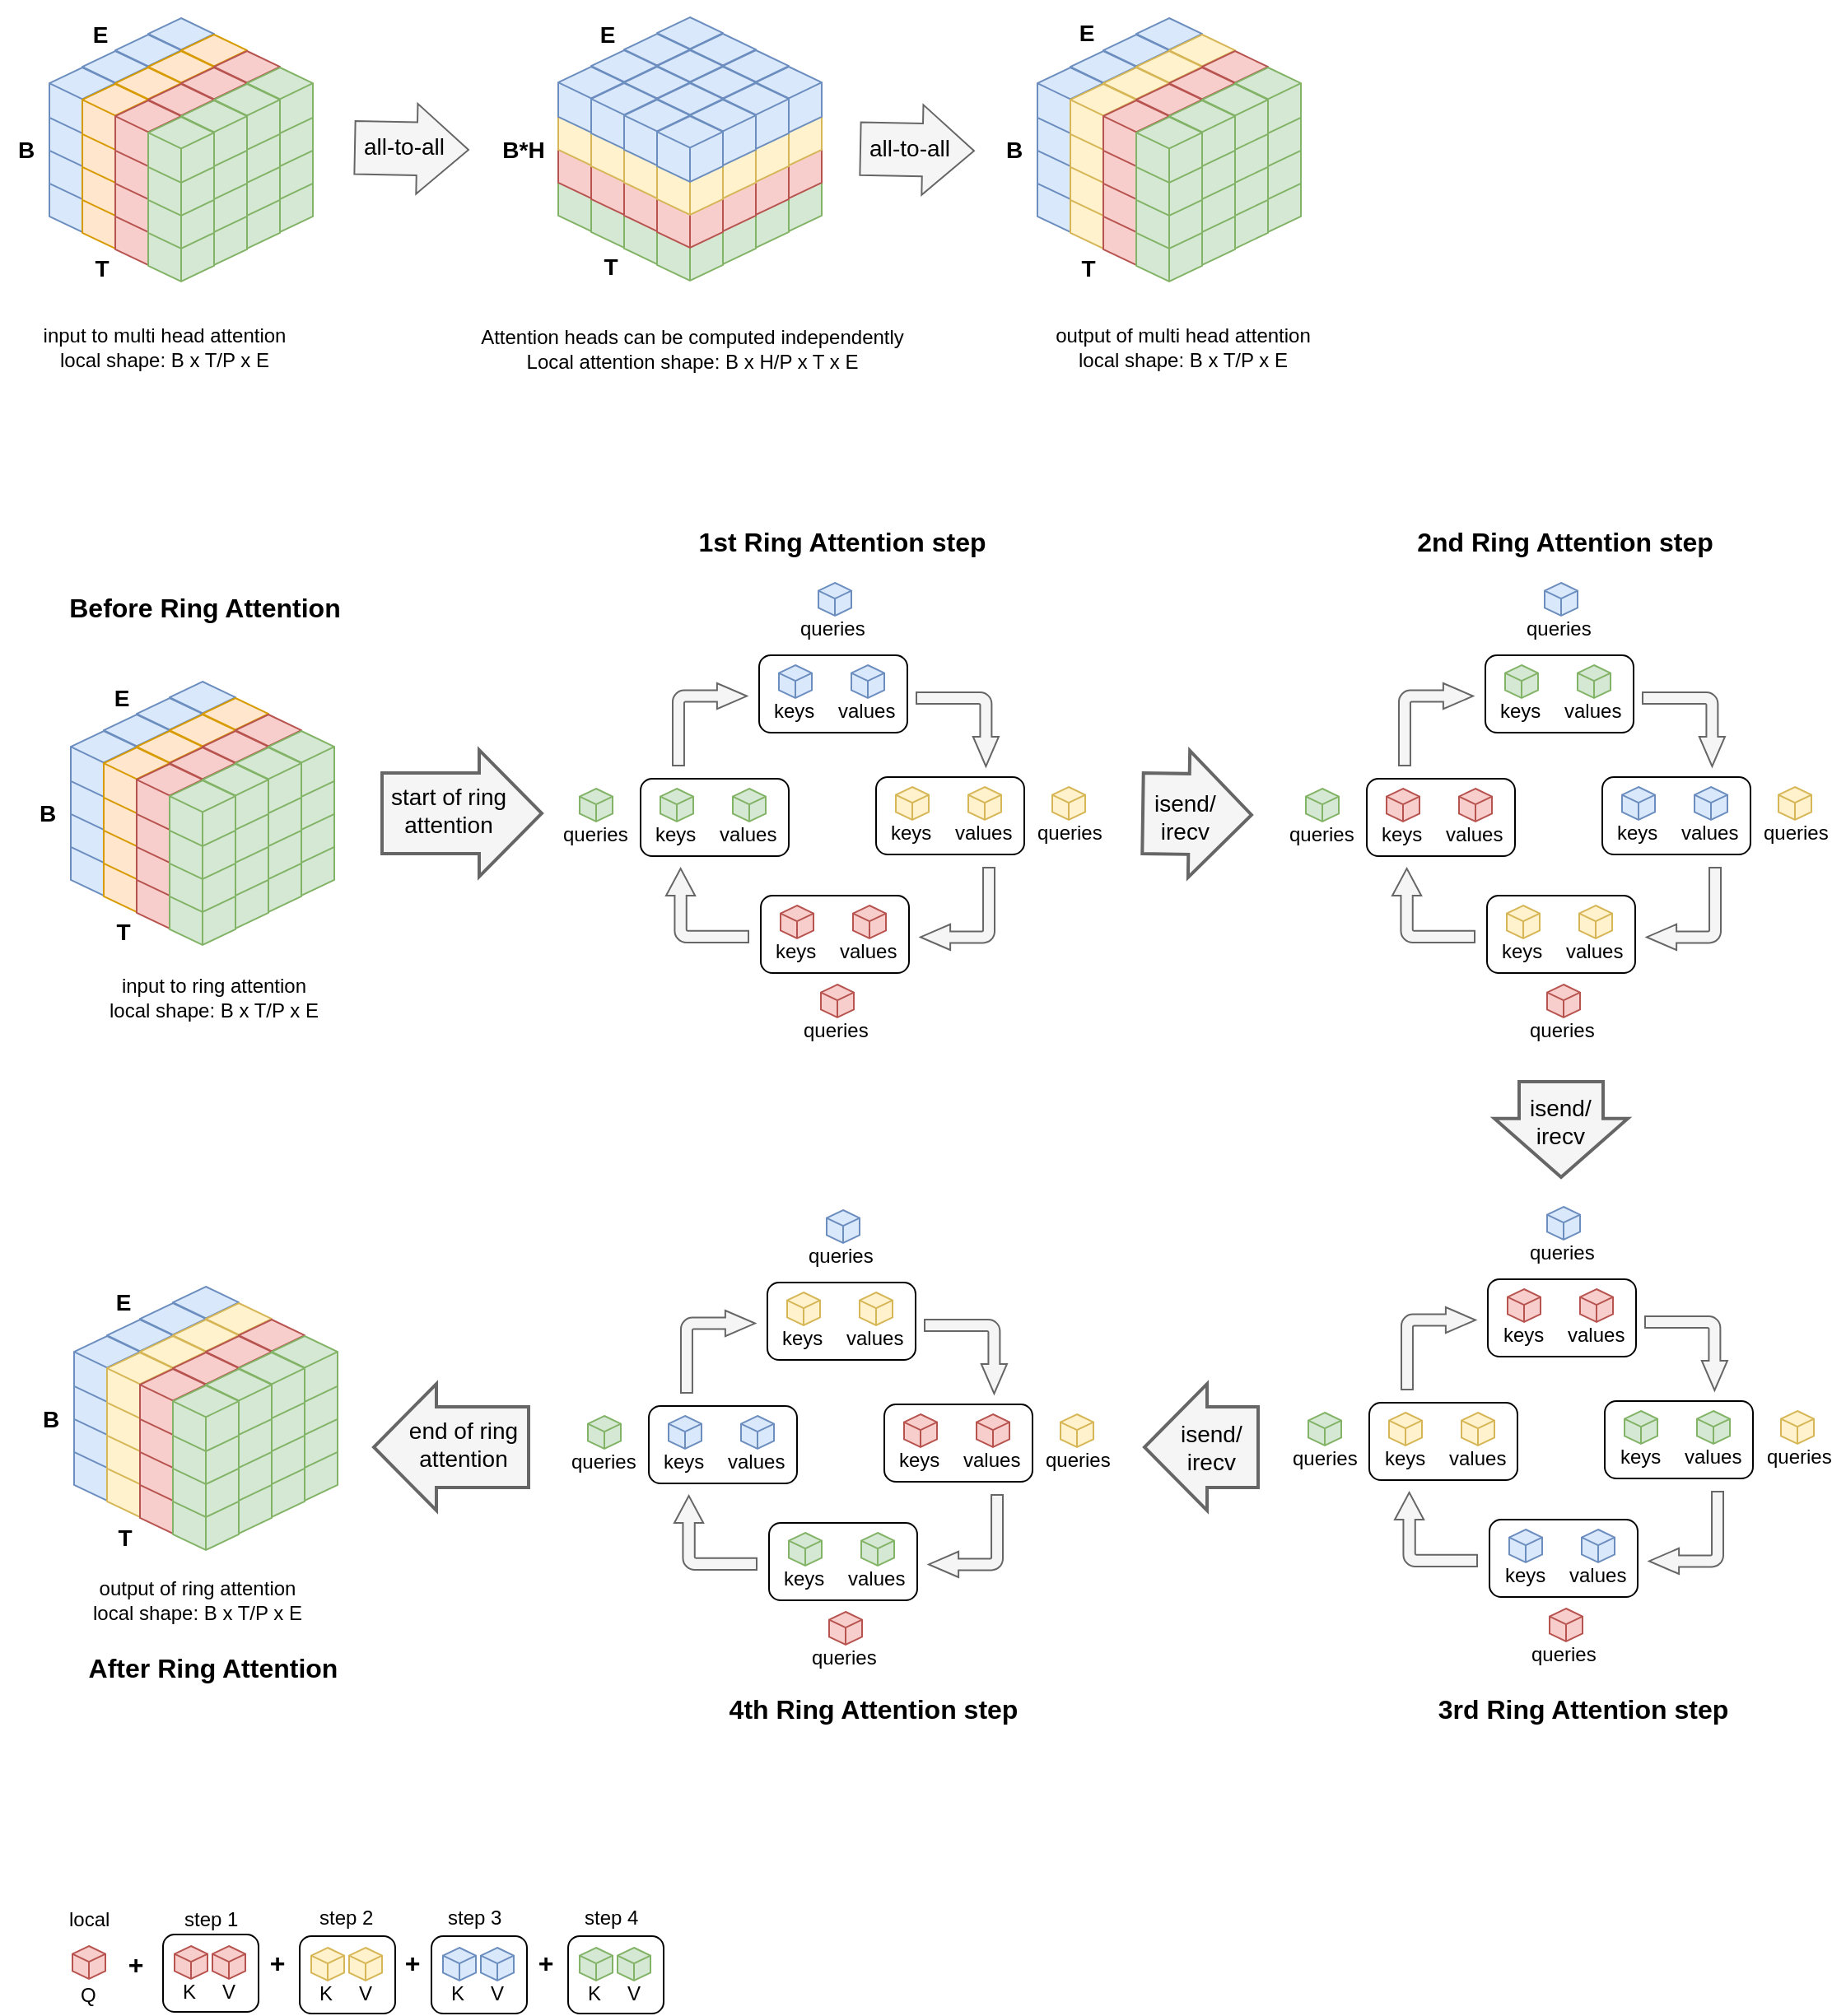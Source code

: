 <mxfile version="24.7.8">
  <diagram name="Page-1" id="mTaThZvrZ4iqHnapH3oN">
    <mxGraphModel dx="733" dy="555" grid="1" gridSize="10" guides="1" tooltips="1" connect="1" arrows="1" fold="1" page="1" pageScale="1" pageWidth="827" pageHeight="1169" math="0" shadow="0">
      <root>
        <mxCell id="0" />
        <mxCell id="1" parent="0" />
        <mxCell id="GqbEpFNVcH-FoVS1KwiD-380" value="" style="rounded=1;whiteSpace=wrap;html=1;" parent="1" vertex="1">
          <mxGeometry x="471" y="427" width="90" height="47" as="geometry" />
        </mxCell>
        <mxCell id="GqbEpFNVcH-FoVS1KwiD-191" value="" style="group" parent="1" vertex="1" connectable="0">
          <mxGeometry x="10" y="30" width="190" height="181" as="geometry" />
        </mxCell>
        <mxCell id="GqbEpFNVcH-FoVS1KwiD-4" value="" style="html=1;whiteSpace=wrap;shape=isoCube2;backgroundOutline=1;isoAngle=15;fillColor=#dae8fc;strokeColor=#6c8ebf;" parent="GqbEpFNVcH-FoVS1KwiD-191" vertex="1">
          <mxGeometry x="30" y="100" width="40" height="40" as="geometry" />
        </mxCell>
        <mxCell id="GqbEpFNVcH-FoVS1KwiD-8" value="" style="html=1;whiteSpace=wrap;shape=isoCube2;backgroundOutline=1;isoAngle=15;fillColor=#ffe6cc;strokeColor=#d79b00;" parent="GqbEpFNVcH-FoVS1KwiD-191" vertex="1">
          <mxGeometry x="50" y="110" width="40" height="40" as="geometry" />
        </mxCell>
        <mxCell id="GqbEpFNVcH-FoVS1KwiD-12" value="" style="html=1;whiteSpace=wrap;shape=isoCube2;backgroundOutline=1;isoAngle=15;fillColor=#f8cecc;strokeColor=#b85450;" parent="GqbEpFNVcH-FoVS1KwiD-191" vertex="1">
          <mxGeometry x="70" y="120" width="40" height="40" as="geometry" />
        </mxCell>
        <mxCell id="GqbEpFNVcH-FoVS1KwiD-13" value="" style="html=1;whiteSpace=wrap;shape=isoCube2;backgroundOutline=1;isoAngle=15;fillColor=#d5e8d4;strokeColor=#82b366;" parent="GqbEpFNVcH-FoVS1KwiD-191" vertex="1">
          <mxGeometry x="150" y="100" width="40" height="40" as="geometry" />
        </mxCell>
        <mxCell id="GqbEpFNVcH-FoVS1KwiD-14" value="" style="html=1;whiteSpace=wrap;shape=isoCube2;backgroundOutline=1;isoAngle=15;fillColor=#d5e8d4;strokeColor=#82b366;" parent="GqbEpFNVcH-FoVS1KwiD-191" vertex="1">
          <mxGeometry x="130" y="110" width="40" height="40" as="geometry" />
        </mxCell>
        <mxCell id="GqbEpFNVcH-FoVS1KwiD-15" value="" style="html=1;whiteSpace=wrap;shape=isoCube2;backgroundOutline=1;isoAngle=15;fillColor=#d5e8d4;strokeColor=#82b366;" parent="GqbEpFNVcH-FoVS1KwiD-191" vertex="1">
          <mxGeometry x="110" y="120" width="40" height="40" as="geometry" />
        </mxCell>
        <mxCell id="GqbEpFNVcH-FoVS1KwiD-16" value="" style="html=1;whiteSpace=wrap;shape=isoCube2;backgroundOutline=1;isoAngle=15;fillColor=#d5e8d4;strokeColor=#82b366;" parent="GqbEpFNVcH-FoVS1KwiD-191" vertex="1">
          <mxGeometry x="90" y="130" width="40" height="40" as="geometry" />
        </mxCell>
        <mxCell id="GqbEpFNVcH-FoVS1KwiD-20" value="" style="html=1;whiteSpace=wrap;shape=isoCube2;backgroundOutline=1;isoAngle=15;fillColor=#dae8fc;strokeColor=#6c8ebf;" parent="GqbEpFNVcH-FoVS1KwiD-191" vertex="1">
          <mxGeometry x="30" y="80" width="40" height="40" as="geometry" />
        </mxCell>
        <mxCell id="GqbEpFNVcH-FoVS1KwiD-24" value="" style="html=1;whiteSpace=wrap;shape=isoCube2;backgroundOutline=1;isoAngle=15;fillColor=#ffe6cc;strokeColor=#d79b00;" parent="GqbEpFNVcH-FoVS1KwiD-191" vertex="1">
          <mxGeometry x="50" y="90" width="40" height="40" as="geometry" />
        </mxCell>
        <mxCell id="GqbEpFNVcH-FoVS1KwiD-28" value="" style="html=1;whiteSpace=wrap;shape=isoCube2;backgroundOutline=1;isoAngle=15;fillColor=#f8cecc;strokeColor=#b85450;" parent="GqbEpFNVcH-FoVS1KwiD-191" vertex="1">
          <mxGeometry x="70" y="100" width="40" height="40" as="geometry" />
        </mxCell>
        <mxCell id="GqbEpFNVcH-FoVS1KwiD-29" value="" style="html=1;whiteSpace=wrap;shape=isoCube2;backgroundOutline=1;isoAngle=15;fillColor=#d5e8d4;strokeColor=#82b366;" parent="GqbEpFNVcH-FoVS1KwiD-191" vertex="1">
          <mxGeometry x="150" y="80" width="40" height="40" as="geometry" />
        </mxCell>
        <mxCell id="GqbEpFNVcH-FoVS1KwiD-30" value="" style="html=1;whiteSpace=wrap;shape=isoCube2;backgroundOutline=1;isoAngle=15;fillColor=#d5e8d4;strokeColor=#82b366;" parent="GqbEpFNVcH-FoVS1KwiD-191" vertex="1">
          <mxGeometry x="130" y="90" width="40" height="40" as="geometry" />
        </mxCell>
        <mxCell id="GqbEpFNVcH-FoVS1KwiD-31" value="" style="html=1;whiteSpace=wrap;shape=isoCube2;backgroundOutline=1;isoAngle=15;fillColor=#d5e8d4;strokeColor=#82b366;" parent="GqbEpFNVcH-FoVS1KwiD-191" vertex="1">
          <mxGeometry x="110" y="100" width="40" height="40" as="geometry" />
        </mxCell>
        <mxCell id="GqbEpFNVcH-FoVS1KwiD-32" value="" style="html=1;whiteSpace=wrap;shape=isoCube2;backgroundOutline=1;isoAngle=15;fillColor=#d5e8d4;strokeColor=#82b366;" parent="GqbEpFNVcH-FoVS1KwiD-191" vertex="1">
          <mxGeometry x="90" y="110" width="40" height="40" as="geometry" />
        </mxCell>
        <mxCell id="GqbEpFNVcH-FoVS1KwiD-52" value="" style="html=1;whiteSpace=wrap;shape=isoCube2;backgroundOutline=1;isoAngle=15;fillColor=#dae8fc;strokeColor=#6c8ebf;" parent="GqbEpFNVcH-FoVS1KwiD-191" vertex="1">
          <mxGeometry x="30" y="60" width="40" height="40" as="geometry" />
        </mxCell>
        <mxCell id="GqbEpFNVcH-FoVS1KwiD-56" value="" style="html=1;whiteSpace=wrap;shape=isoCube2;backgroundOutline=1;isoAngle=15;fillColor=#ffe6cc;strokeColor=#d79b00;" parent="GqbEpFNVcH-FoVS1KwiD-191" vertex="1">
          <mxGeometry x="50" y="70" width="40" height="40" as="geometry" />
        </mxCell>
        <mxCell id="GqbEpFNVcH-FoVS1KwiD-60" value="" style="html=1;whiteSpace=wrap;shape=isoCube2;backgroundOutline=1;isoAngle=15;fillColor=#f8cecc;strokeColor=#b85450;" parent="GqbEpFNVcH-FoVS1KwiD-191" vertex="1">
          <mxGeometry x="70" y="80" width="40" height="40" as="geometry" />
        </mxCell>
        <mxCell id="GqbEpFNVcH-FoVS1KwiD-61" value="" style="html=1;whiteSpace=wrap;shape=isoCube2;backgroundOutline=1;isoAngle=15;fillColor=#d5e8d4;strokeColor=#82b366;" parent="GqbEpFNVcH-FoVS1KwiD-191" vertex="1">
          <mxGeometry x="150" y="60" width="40" height="40" as="geometry" />
        </mxCell>
        <mxCell id="GqbEpFNVcH-FoVS1KwiD-62" value="" style="html=1;whiteSpace=wrap;shape=isoCube2;backgroundOutline=1;isoAngle=15;fillColor=#d5e8d4;strokeColor=#82b366;" parent="GqbEpFNVcH-FoVS1KwiD-191" vertex="1">
          <mxGeometry x="130" y="70" width="40" height="40" as="geometry" />
        </mxCell>
        <mxCell id="GqbEpFNVcH-FoVS1KwiD-63" value="" style="html=1;whiteSpace=wrap;shape=isoCube2;backgroundOutline=1;isoAngle=15;fillColor=#d5e8d4;strokeColor=#82b366;" parent="GqbEpFNVcH-FoVS1KwiD-191" vertex="1">
          <mxGeometry x="110" y="80" width="40" height="40" as="geometry" />
        </mxCell>
        <mxCell id="GqbEpFNVcH-FoVS1KwiD-64" value="" style="html=1;whiteSpace=wrap;shape=isoCube2;backgroundOutline=1;isoAngle=15;fillColor=#d5e8d4;strokeColor=#82b366;" parent="GqbEpFNVcH-FoVS1KwiD-191" vertex="1">
          <mxGeometry x="90" y="90" width="40" height="40" as="geometry" />
        </mxCell>
        <mxCell id="GqbEpFNVcH-FoVS1KwiD-65" value="" style="html=1;whiteSpace=wrap;shape=isoCube2;backgroundOutline=1;isoAngle=15;fillColor=#dae8fc;strokeColor=#6c8ebf;" parent="GqbEpFNVcH-FoVS1KwiD-191" vertex="1">
          <mxGeometry x="90" y="10" width="40" height="40" as="geometry" />
        </mxCell>
        <mxCell id="GqbEpFNVcH-FoVS1KwiD-66" value="" style="html=1;whiteSpace=wrap;shape=isoCube2;backgroundOutline=1;isoAngle=15;fillColor=#dae8fc;strokeColor=#6c8ebf;" parent="GqbEpFNVcH-FoVS1KwiD-191" vertex="1">
          <mxGeometry x="70" y="20" width="40" height="40" as="geometry" />
        </mxCell>
        <mxCell id="GqbEpFNVcH-FoVS1KwiD-67" value="" style="html=1;whiteSpace=wrap;shape=isoCube2;backgroundOutline=1;isoAngle=15;fillColor=#dae8fc;strokeColor=#6c8ebf;" parent="GqbEpFNVcH-FoVS1KwiD-191" vertex="1">
          <mxGeometry x="50" y="30" width="40" height="40" as="geometry" />
        </mxCell>
        <mxCell id="GqbEpFNVcH-FoVS1KwiD-68" value="" style="html=1;whiteSpace=wrap;shape=isoCube2;backgroundOutline=1;isoAngle=15;fillColor=#dae8fc;strokeColor=#6c8ebf;" parent="GqbEpFNVcH-FoVS1KwiD-191" vertex="1">
          <mxGeometry x="30" y="40" width="40" height="40" as="geometry" />
        </mxCell>
        <mxCell id="GqbEpFNVcH-FoVS1KwiD-69" value="" style="html=1;whiteSpace=wrap;shape=isoCube2;backgroundOutline=1;isoAngle=15;fillColor=#ffe6cc;strokeColor=#d79b00;" parent="GqbEpFNVcH-FoVS1KwiD-191" vertex="1">
          <mxGeometry x="110" y="20" width="40" height="40" as="geometry" />
        </mxCell>
        <mxCell id="GqbEpFNVcH-FoVS1KwiD-70" value="" style="html=1;whiteSpace=wrap;shape=isoCube2;backgroundOutline=1;isoAngle=15;fillColor=#ffe6cc;strokeColor=#d79b00;" parent="GqbEpFNVcH-FoVS1KwiD-191" vertex="1">
          <mxGeometry x="90" y="30" width="40" height="40" as="geometry" />
        </mxCell>
        <mxCell id="GqbEpFNVcH-FoVS1KwiD-71" value="" style="html=1;whiteSpace=wrap;shape=isoCube2;backgroundOutline=1;isoAngle=15;fillColor=#ffe6cc;strokeColor=#d79b00;" parent="GqbEpFNVcH-FoVS1KwiD-191" vertex="1">
          <mxGeometry x="70" y="40" width="40" height="40" as="geometry" />
        </mxCell>
        <mxCell id="GqbEpFNVcH-FoVS1KwiD-72" value="" style="html=1;whiteSpace=wrap;shape=isoCube2;backgroundOutline=1;isoAngle=15;fillColor=#ffe6cc;strokeColor=#d79b00;" parent="GqbEpFNVcH-FoVS1KwiD-191" vertex="1">
          <mxGeometry x="50" y="50" width="40" height="40" as="geometry" />
        </mxCell>
        <mxCell id="GqbEpFNVcH-FoVS1KwiD-73" value="" style="html=1;whiteSpace=wrap;shape=isoCube2;backgroundOutline=1;isoAngle=15;fillColor=#f8cecc;strokeColor=#b85450;" parent="GqbEpFNVcH-FoVS1KwiD-191" vertex="1">
          <mxGeometry x="130" y="30" width="40" height="40" as="geometry" />
        </mxCell>
        <mxCell id="GqbEpFNVcH-FoVS1KwiD-74" value="" style="html=1;whiteSpace=wrap;shape=isoCube2;backgroundOutline=1;isoAngle=15;fillColor=#f8cecc;strokeColor=#b85450;" parent="GqbEpFNVcH-FoVS1KwiD-191" vertex="1">
          <mxGeometry x="110" y="40" width="40" height="40" as="geometry" />
        </mxCell>
        <mxCell id="GqbEpFNVcH-FoVS1KwiD-75" value="" style="html=1;whiteSpace=wrap;shape=isoCube2;backgroundOutline=1;isoAngle=15;fillColor=#f8cecc;strokeColor=#b85450;" parent="GqbEpFNVcH-FoVS1KwiD-191" vertex="1">
          <mxGeometry x="90" y="50" width="40" height="40" as="geometry" />
        </mxCell>
        <mxCell id="GqbEpFNVcH-FoVS1KwiD-76" value="" style="html=1;whiteSpace=wrap;shape=isoCube2;backgroundOutline=1;isoAngle=15;fillColor=#f8cecc;strokeColor=#b85450;" parent="GqbEpFNVcH-FoVS1KwiD-191" vertex="1">
          <mxGeometry x="70" y="60" width="40" height="40" as="geometry" />
        </mxCell>
        <mxCell id="GqbEpFNVcH-FoVS1KwiD-77" value="" style="html=1;whiteSpace=wrap;shape=isoCube2;backgroundOutline=1;isoAngle=15;fillColor=#d5e8d4;strokeColor=#82b366;" parent="GqbEpFNVcH-FoVS1KwiD-191" vertex="1">
          <mxGeometry x="150" y="40" width="40" height="40" as="geometry" />
        </mxCell>
        <mxCell id="GqbEpFNVcH-FoVS1KwiD-78" value="" style="html=1;whiteSpace=wrap;shape=isoCube2;backgroundOutline=1;isoAngle=15;fillColor=#d5e8d4;strokeColor=#82b366;" parent="GqbEpFNVcH-FoVS1KwiD-191" vertex="1">
          <mxGeometry x="130" y="50" width="40" height="40" as="geometry" />
        </mxCell>
        <mxCell id="GqbEpFNVcH-FoVS1KwiD-79" value="" style="html=1;whiteSpace=wrap;shape=isoCube2;backgroundOutline=1;isoAngle=15;fillColor=#d5e8d4;strokeColor=#82b366;" parent="GqbEpFNVcH-FoVS1KwiD-191" vertex="1">
          <mxGeometry x="110" y="60" width="40" height="40" as="geometry" />
        </mxCell>
        <mxCell id="GqbEpFNVcH-FoVS1KwiD-80" value="" style="html=1;whiteSpace=wrap;shape=isoCube2;backgroundOutline=1;isoAngle=15;fillColor=#d5e8d4;strokeColor=#82b366;" parent="GqbEpFNVcH-FoVS1KwiD-191" vertex="1">
          <mxGeometry x="90" y="70" width="40" height="40" as="geometry" />
        </mxCell>
        <mxCell id="GqbEpFNVcH-FoVS1KwiD-81" value="B" style="text;html=1;align=center;verticalAlign=middle;whiteSpace=wrap;rounded=0;fontSize=14;fontStyle=1" parent="GqbEpFNVcH-FoVS1KwiD-191" vertex="1">
          <mxGeometry x="6" y="75" width="20" height="30" as="geometry" />
        </mxCell>
        <mxCell id="GqbEpFNVcH-FoVS1KwiD-82" value="T" style="text;html=1;align=center;verticalAlign=middle;whiteSpace=wrap;rounded=0;fontSize=14;fontStyle=1" parent="GqbEpFNVcH-FoVS1KwiD-191" vertex="1">
          <mxGeometry x="52" y="147" width="20" height="30" as="geometry" />
        </mxCell>
        <mxCell id="GqbEpFNVcH-FoVS1KwiD-83" value="E" style="text;html=1;align=center;verticalAlign=middle;whiteSpace=wrap;rounded=0;fontSize=14;fontStyle=1" parent="GqbEpFNVcH-FoVS1KwiD-191" vertex="1">
          <mxGeometry x="51" y="5" width="20" height="30" as="geometry" />
        </mxCell>
        <mxCell id="GqbEpFNVcH-FoVS1KwiD-192" value="" style="group" parent="1" vertex="1" connectable="0">
          <mxGeometry x="268" y="29.5" width="191" height="181" as="geometry" />
        </mxCell>
        <mxCell id="GqbEpFNVcH-FoVS1KwiD-151" value="" style="html=1;whiteSpace=wrap;shape=isoCube2;backgroundOutline=1;isoAngle=15;fillColor=#d5e8d4;strokeColor=#82b366;" parent="GqbEpFNVcH-FoVS1KwiD-192" vertex="1">
          <mxGeometry x="81" y="100" width="40" height="40" as="geometry" />
        </mxCell>
        <mxCell id="GqbEpFNVcH-FoVS1KwiD-152" value="" style="html=1;whiteSpace=wrap;shape=isoCube2;backgroundOutline=1;isoAngle=15;fillColor=#d5e8d4;strokeColor=#82b366;" parent="GqbEpFNVcH-FoVS1KwiD-192" vertex="1">
          <mxGeometry x="101" y="110" width="40" height="40" as="geometry" />
        </mxCell>
        <mxCell id="GqbEpFNVcH-FoVS1KwiD-153" value="" style="html=1;whiteSpace=wrap;shape=isoCube2;backgroundOutline=1;isoAngle=15;fillColor=#d5e8d4;strokeColor=#82b366;" parent="GqbEpFNVcH-FoVS1KwiD-192" vertex="1">
          <mxGeometry x="121" y="120" width="40" height="40" as="geometry" />
        </mxCell>
        <mxCell id="GqbEpFNVcH-FoVS1KwiD-154" value="" style="html=1;whiteSpace=wrap;shape=isoCube2;backgroundOutline=1;isoAngle=15;fillColor=#d5e8d4;strokeColor=#82b366;" parent="GqbEpFNVcH-FoVS1KwiD-192" vertex="1">
          <mxGeometry x="201" y="100" width="40" height="40" as="geometry" />
        </mxCell>
        <mxCell id="GqbEpFNVcH-FoVS1KwiD-155" value="" style="html=1;whiteSpace=wrap;shape=isoCube2;backgroundOutline=1;isoAngle=15;fillColor=#d5e8d4;strokeColor=#82b366;" parent="GqbEpFNVcH-FoVS1KwiD-192" vertex="1">
          <mxGeometry x="181" y="110" width="40" height="40" as="geometry" />
        </mxCell>
        <mxCell id="GqbEpFNVcH-FoVS1KwiD-156" value="" style="html=1;whiteSpace=wrap;shape=isoCube2;backgroundOutline=1;isoAngle=15;fillColor=#d5e8d4;strokeColor=#82b366;" parent="GqbEpFNVcH-FoVS1KwiD-192" vertex="1">
          <mxGeometry x="161" y="120" width="40" height="40" as="geometry" />
        </mxCell>
        <mxCell id="GqbEpFNVcH-FoVS1KwiD-157" value="" style="html=1;whiteSpace=wrap;shape=isoCube2;backgroundOutline=1;isoAngle=15;fillColor=#d5e8d4;strokeColor=#82b366;" parent="GqbEpFNVcH-FoVS1KwiD-192" vertex="1">
          <mxGeometry x="141" y="130" width="40" height="40" as="geometry" />
        </mxCell>
        <mxCell id="GqbEpFNVcH-FoVS1KwiD-158" value="" style="html=1;whiteSpace=wrap;shape=isoCube2;backgroundOutline=1;isoAngle=15;fillColor=#f8cecc;strokeColor=#b85450;" parent="GqbEpFNVcH-FoVS1KwiD-192" vertex="1">
          <mxGeometry x="81" y="80" width="40" height="40" as="geometry" />
        </mxCell>
        <mxCell id="GqbEpFNVcH-FoVS1KwiD-159" value="" style="html=1;whiteSpace=wrap;shape=isoCube2;backgroundOutline=1;isoAngle=15;fillColor=#f8cecc;strokeColor=#b85450;" parent="GqbEpFNVcH-FoVS1KwiD-192" vertex="1">
          <mxGeometry x="101" y="90" width="40" height="40" as="geometry" />
        </mxCell>
        <mxCell id="GqbEpFNVcH-FoVS1KwiD-160" value="" style="html=1;whiteSpace=wrap;shape=isoCube2;backgroundOutline=1;isoAngle=15;fillColor=#f8cecc;strokeColor=#b85450;" parent="GqbEpFNVcH-FoVS1KwiD-192" vertex="1">
          <mxGeometry x="121" y="100" width="40" height="40" as="geometry" />
        </mxCell>
        <mxCell id="GqbEpFNVcH-FoVS1KwiD-161" value="" style="html=1;whiteSpace=wrap;shape=isoCube2;backgroundOutline=1;isoAngle=15;fillColor=#f8cecc;strokeColor=#b85450;" parent="GqbEpFNVcH-FoVS1KwiD-192" vertex="1">
          <mxGeometry x="201" y="80" width="40" height="40" as="geometry" />
        </mxCell>
        <mxCell id="GqbEpFNVcH-FoVS1KwiD-162" value="" style="html=1;whiteSpace=wrap;shape=isoCube2;backgroundOutline=1;isoAngle=15;fillColor=#f8cecc;strokeColor=#b85450;" parent="GqbEpFNVcH-FoVS1KwiD-192" vertex="1">
          <mxGeometry x="181" y="90" width="40" height="40" as="geometry" />
        </mxCell>
        <mxCell id="GqbEpFNVcH-FoVS1KwiD-163" value="" style="html=1;whiteSpace=wrap;shape=isoCube2;backgroundOutline=1;isoAngle=15;fillColor=#f8cecc;strokeColor=#b85450;" parent="GqbEpFNVcH-FoVS1KwiD-192" vertex="1">
          <mxGeometry x="161" y="100" width="40" height="40" as="geometry" />
        </mxCell>
        <mxCell id="GqbEpFNVcH-FoVS1KwiD-164" value="" style="html=1;whiteSpace=wrap;shape=isoCube2;backgroundOutline=1;isoAngle=15;fillColor=#f8cecc;strokeColor=#b85450;" parent="GqbEpFNVcH-FoVS1KwiD-192" vertex="1">
          <mxGeometry x="141" y="110" width="40" height="40" as="geometry" />
        </mxCell>
        <mxCell id="GqbEpFNVcH-FoVS1KwiD-165" value="" style="html=1;whiteSpace=wrap;shape=isoCube2;backgroundOutline=1;isoAngle=15;fillColor=#fff2cc;strokeColor=#d6b656;" parent="GqbEpFNVcH-FoVS1KwiD-192" vertex="1">
          <mxGeometry x="81" y="60" width="40" height="40" as="geometry" />
        </mxCell>
        <mxCell id="GqbEpFNVcH-FoVS1KwiD-166" value="" style="html=1;whiteSpace=wrap;shape=isoCube2;backgroundOutline=1;isoAngle=15;fillColor=#fff2cc;strokeColor=#d6b656;" parent="GqbEpFNVcH-FoVS1KwiD-192" vertex="1">
          <mxGeometry x="101" y="70" width="40" height="40" as="geometry" />
        </mxCell>
        <mxCell id="GqbEpFNVcH-FoVS1KwiD-167" value="" style="html=1;whiteSpace=wrap;shape=isoCube2;backgroundOutline=1;isoAngle=15;fillColor=#fff2cc;strokeColor=#d6b656;" parent="GqbEpFNVcH-FoVS1KwiD-192" vertex="1">
          <mxGeometry x="121" y="80" width="40" height="40" as="geometry" />
        </mxCell>
        <mxCell id="GqbEpFNVcH-FoVS1KwiD-168" value="" style="html=1;whiteSpace=wrap;shape=isoCube2;backgroundOutline=1;isoAngle=15;fillColor=#fff2cc;strokeColor=#d6b656;" parent="GqbEpFNVcH-FoVS1KwiD-192" vertex="1">
          <mxGeometry x="201" y="60" width="40" height="40" as="geometry" />
        </mxCell>
        <mxCell id="GqbEpFNVcH-FoVS1KwiD-169" value="" style="html=1;whiteSpace=wrap;shape=isoCube2;backgroundOutline=1;isoAngle=15;fillColor=#fff2cc;strokeColor=#d6b656;" parent="GqbEpFNVcH-FoVS1KwiD-192" vertex="1">
          <mxGeometry x="181" y="70" width="40" height="40" as="geometry" />
        </mxCell>
        <mxCell id="GqbEpFNVcH-FoVS1KwiD-170" value="" style="html=1;whiteSpace=wrap;shape=isoCube2;backgroundOutline=1;isoAngle=15;fillColor=#fff2cc;strokeColor=#d6b656;" parent="GqbEpFNVcH-FoVS1KwiD-192" vertex="1">
          <mxGeometry x="161" y="80" width="40" height="40" as="geometry" />
        </mxCell>
        <mxCell id="GqbEpFNVcH-FoVS1KwiD-171" value="" style="html=1;whiteSpace=wrap;shape=isoCube2;backgroundOutline=1;isoAngle=15;fillColor=#fff2cc;strokeColor=#d6b656;" parent="GqbEpFNVcH-FoVS1KwiD-192" vertex="1">
          <mxGeometry x="141" y="90" width="40" height="40" as="geometry" />
        </mxCell>
        <mxCell id="GqbEpFNVcH-FoVS1KwiD-172" value="" style="html=1;whiteSpace=wrap;shape=isoCube2;backgroundOutline=1;isoAngle=15;fillColor=#dae8fc;strokeColor=#6c8ebf;" parent="GqbEpFNVcH-FoVS1KwiD-192" vertex="1">
          <mxGeometry x="141" y="10" width="40" height="40" as="geometry" />
        </mxCell>
        <mxCell id="GqbEpFNVcH-FoVS1KwiD-173" value="" style="html=1;whiteSpace=wrap;shape=isoCube2;backgroundOutline=1;isoAngle=15;fillColor=#dae8fc;strokeColor=#6c8ebf;" parent="GqbEpFNVcH-FoVS1KwiD-192" vertex="1">
          <mxGeometry x="121" y="20" width="40" height="40" as="geometry" />
        </mxCell>
        <mxCell id="GqbEpFNVcH-FoVS1KwiD-174" value="" style="html=1;whiteSpace=wrap;shape=isoCube2;backgroundOutline=1;isoAngle=15;fillColor=#dae8fc;strokeColor=#6c8ebf;" parent="GqbEpFNVcH-FoVS1KwiD-192" vertex="1">
          <mxGeometry x="101" y="30" width="40" height="40" as="geometry" />
        </mxCell>
        <mxCell id="GqbEpFNVcH-FoVS1KwiD-175" value="" style="html=1;whiteSpace=wrap;shape=isoCube2;backgroundOutline=1;isoAngle=15;fillColor=#dae8fc;strokeColor=#6c8ebf;" parent="GqbEpFNVcH-FoVS1KwiD-192" vertex="1">
          <mxGeometry x="81" y="40" width="40" height="40" as="geometry" />
        </mxCell>
        <mxCell id="GqbEpFNVcH-FoVS1KwiD-176" value="" style="html=1;whiteSpace=wrap;shape=isoCube2;backgroundOutline=1;isoAngle=15;fillColor=#dae8fc;strokeColor=#6c8ebf;" parent="GqbEpFNVcH-FoVS1KwiD-192" vertex="1">
          <mxGeometry x="161" y="20" width="40" height="40" as="geometry" />
        </mxCell>
        <mxCell id="GqbEpFNVcH-FoVS1KwiD-177" value="" style="html=1;whiteSpace=wrap;shape=isoCube2;backgroundOutline=1;isoAngle=15;fillColor=#dae8fc;strokeColor=#6c8ebf;" parent="GqbEpFNVcH-FoVS1KwiD-192" vertex="1">
          <mxGeometry x="141" y="30" width="40" height="40" as="geometry" />
        </mxCell>
        <mxCell id="GqbEpFNVcH-FoVS1KwiD-178" value="" style="html=1;whiteSpace=wrap;shape=isoCube2;backgroundOutline=1;isoAngle=15;fillColor=#dae8fc;strokeColor=#6c8ebf;" parent="GqbEpFNVcH-FoVS1KwiD-192" vertex="1">
          <mxGeometry x="121" y="40" width="40" height="40" as="geometry" />
        </mxCell>
        <mxCell id="GqbEpFNVcH-FoVS1KwiD-179" value="" style="html=1;whiteSpace=wrap;shape=isoCube2;backgroundOutline=1;isoAngle=15;fillColor=#dae8fc;strokeColor=#6c8ebf;" parent="GqbEpFNVcH-FoVS1KwiD-192" vertex="1">
          <mxGeometry x="101" y="50" width="40" height="40" as="geometry" />
        </mxCell>
        <mxCell id="GqbEpFNVcH-FoVS1KwiD-180" value="" style="html=1;whiteSpace=wrap;shape=isoCube2;backgroundOutline=1;isoAngle=15;fillColor=#dae8fc;strokeColor=#6c8ebf;" parent="GqbEpFNVcH-FoVS1KwiD-192" vertex="1">
          <mxGeometry x="181" y="30" width="40" height="40" as="geometry" />
        </mxCell>
        <mxCell id="GqbEpFNVcH-FoVS1KwiD-181" value="" style="html=1;whiteSpace=wrap;shape=isoCube2;backgroundOutline=1;isoAngle=15;fillColor=#dae8fc;strokeColor=#6c8ebf;" parent="GqbEpFNVcH-FoVS1KwiD-192" vertex="1">
          <mxGeometry x="161" y="40" width="40" height="40" as="geometry" />
        </mxCell>
        <mxCell id="GqbEpFNVcH-FoVS1KwiD-182" value="" style="html=1;whiteSpace=wrap;shape=isoCube2;backgroundOutline=1;isoAngle=15;fillColor=#dae8fc;strokeColor=#6c8ebf;" parent="GqbEpFNVcH-FoVS1KwiD-192" vertex="1">
          <mxGeometry x="141" y="50" width="40" height="40" as="geometry" />
        </mxCell>
        <mxCell id="GqbEpFNVcH-FoVS1KwiD-183" value="" style="html=1;whiteSpace=wrap;shape=isoCube2;backgroundOutline=1;isoAngle=15;fillColor=#dae8fc;strokeColor=#6c8ebf;" parent="GqbEpFNVcH-FoVS1KwiD-192" vertex="1">
          <mxGeometry x="121" y="60" width="40" height="40" as="geometry" />
        </mxCell>
        <mxCell id="GqbEpFNVcH-FoVS1KwiD-184" value="" style="html=1;whiteSpace=wrap;shape=isoCube2;backgroundOutline=1;isoAngle=15;fillColor=#dae8fc;strokeColor=#6c8ebf;" parent="GqbEpFNVcH-FoVS1KwiD-192" vertex="1">
          <mxGeometry x="201" y="40" width="40" height="40" as="geometry" />
        </mxCell>
        <mxCell id="GqbEpFNVcH-FoVS1KwiD-185" value="" style="html=1;whiteSpace=wrap;shape=isoCube2;backgroundOutline=1;isoAngle=15;fillColor=#dae8fc;strokeColor=#6c8ebf;" parent="GqbEpFNVcH-FoVS1KwiD-192" vertex="1">
          <mxGeometry x="181" y="50" width="40" height="40" as="geometry" />
        </mxCell>
        <mxCell id="GqbEpFNVcH-FoVS1KwiD-186" value="" style="html=1;whiteSpace=wrap;shape=isoCube2;backgroundOutline=1;isoAngle=15;fillColor=#dae8fc;strokeColor=#6c8ebf;" parent="GqbEpFNVcH-FoVS1KwiD-192" vertex="1">
          <mxGeometry x="161" y="60" width="40" height="40" as="geometry" />
        </mxCell>
        <mxCell id="GqbEpFNVcH-FoVS1KwiD-187" value="" style="html=1;whiteSpace=wrap;shape=isoCube2;backgroundOutline=1;isoAngle=15;fillColor=#dae8fc;strokeColor=#6c8ebf;" parent="GqbEpFNVcH-FoVS1KwiD-192" vertex="1">
          <mxGeometry x="141" y="70" width="40" height="40" as="geometry" />
        </mxCell>
        <mxCell id="GqbEpFNVcH-FoVS1KwiD-188" value="B*H" style="text;html=1;align=center;verticalAlign=middle;whiteSpace=wrap;rounded=0;fontSize=14;fontStyle=1" parent="GqbEpFNVcH-FoVS1KwiD-192" vertex="1">
          <mxGeometry x="50" y="75" width="20" height="30" as="geometry" />
        </mxCell>
        <mxCell id="GqbEpFNVcH-FoVS1KwiD-189" value="T" style="text;html=1;align=center;verticalAlign=middle;whiteSpace=wrap;rounded=0;fontSize=14;fontStyle=1" parent="GqbEpFNVcH-FoVS1KwiD-192" vertex="1">
          <mxGeometry x="103" y="146" width="20" height="30" as="geometry" />
        </mxCell>
        <mxCell id="GqbEpFNVcH-FoVS1KwiD-190" value="E" style="text;html=1;align=center;verticalAlign=middle;whiteSpace=wrap;rounded=0;fontSize=14;fontStyle=1" parent="GqbEpFNVcH-FoVS1KwiD-192" vertex="1">
          <mxGeometry x="101" y="5" width="20" height="30" as="geometry" />
        </mxCell>
        <mxCell id="GqbEpFNVcH-FoVS1KwiD-239" value="" style="shape=flexArrow;endArrow=classic;html=1;rounded=0;endWidth=21.588;endSize=10.104;width=32.174;fillColor=#f5f5f5;strokeColor=#666666;" parent="GqbEpFNVcH-FoVS1KwiD-192" edge="1">
          <mxGeometry width="50" height="50" relative="1" as="geometry">
            <mxPoint x="-43" y="89.13" as="sourcePoint" />
            <mxPoint x="27" y="90.5" as="targetPoint" />
          </mxGeometry>
        </mxCell>
        <mxCell id="GqbEpFNVcH-FoVS1KwiD-240" value="&lt;font style=&quot;font-size: 14px;&quot;&gt;all-to-all&lt;/font&gt;" style="edgeLabel;html=1;align=center;verticalAlign=middle;resizable=0;points=[];fontColor=default;labelBackgroundColor=none;" parent="GqbEpFNVcH-FoVS1KwiD-239" vertex="1" connectable="0">
          <mxGeometry x="-0.224" y="-1" relative="1" as="geometry">
            <mxPoint x="3" y="-2" as="offset" />
          </mxGeometry>
        </mxCell>
        <mxCell id="GqbEpFNVcH-FoVS1KwiD-193" value="" style="group" parent="1" vertex="1" connectable="0">
          <mxGeometry x="610" y="30" width="190" height="181" as="geometry" />
        </mxCell>
        <mxCell id="GqbEpFNVcH-FoVS1KwiD-194" value="" style="html=1;whiteSpace=wrap;shape=isoCube2;backgroundOutline=1;isoAngle=15;fillColor=#dae8fc;strokeColor=#6c8ebf;" parent="GqbEpFNVcH-FoVS1KwiD-193" vertex="1">
          <mxGeometry x="30" y="100" width="40" height="40" as="geometry" />
        </mxCell>
        <mxCell id="GqbEpFNVcH-FoVS1KwiD-195" value="" style="html=1;whiteSpace=wrap;shape=isoCube2;backgroundOutline=1;isoAngle=15;fillColor=#fff2cc;strokeColor=#d6b656;" parent="GqbEpFNVcH-FoVS1KwiD-193" vertex="1">
          <mxGeometry x="50" y="110" width="40" height="40" as="geometry" />
        </mxCell>
        <mxCell id="GqbEpFNVcH-FoVS1KwiD-196" value="" style="html=1;whiteSpace=wrap;shape=isoCube2;backgroundOutline=1;isoAngle=15;fillColor=#f8cecc;strokeColor=#b85450;" parent="GqbEpFNVcH-FoVS1KwiD-193" vertex="1">
          <mxGeometry x="70" y="120" width="40" height="40" as="geometry" />
        </mxCell>
        <mxCell id="GqbEpFNVcH-FoVS1KwiD-197" value="" style="html=1;whiteSpace=wrap;shape=isoCube2;backgroundOutline=1;isoAngle=15;fillColor=#d5e8d4;strokeColor=#82b366;" parent="GqbEpFNVcH-FoVS1KwiD-193" vertex="1">
          <mxGeometry x="150" y="100" width="40" height="40" as="geometry" />
        </mxCell>
        <mxCell id="GqbEpFNVcH-FoVS1KwiD-198" value="" style="html=1;whiteSpace=wrap;shape=isoCube2;backgroundOutline=1;isoAngle=15;fillColor=#d5e8d4;strokeColor=#82b366;" parent="GqbEpFNVcH-FoVS1KwiD-193" vertex="1">
          <mxGeometry x="130" y="110" width="40" height="40" as="geometry" />
        </mxCell>
        <mxCell id="GqbEpFNVcH-FoVS1KwiD-199" value="" style="html=1;whiteSpace=wrap;shape=isoCube2;backgroundOutline=1;isoAngle=15;fillColor=#d5e8d4;strokeColor=#82b366;" parent="GqbEpFNVcH-FoVS1KwiD-193" vertex="1">
          <mxGeometry x="110" y="120" width="40" height="40" as="geometry" />
        </mxCell>
        <mxCell id="GqbEpFNVcH-FoVS1KwiD-200" value="" style="html=1;whiteSpace=wrap;shape=isoCube2;backgroundOutline=1;isoAngle=15;fillColor=#d5e8d4;strokeColor=#82b366;" parent="GqbEpFNVcH-FoVS1KwiD-193" vertex="1">
          <mxGeometry x="90" y="130" width="40" height="40" as="geometry" />
        </mxCell>
        <mxCell id="GqbEpFNVcH-FoVS1KwiD-201" value="" style="html=1;whiteSpace=wrap;shape=isoCube2;backgroundOutline=1;isoAngle=15;fillColor=#dae8fc;strokeColor=#6c8ebf;" parent="GqbEpFNVcH-FoVS1KwiD-193" vertex="1">
          <mxGeometry x="30" y="80" width="40" height="40" as="geometry" />
        </mxCell>
        <mxCell id="GqbEpFNVcH-FoVS1KwiD-202" value="" style="html=1;whiteSpace=wrap;shape=isoCube2;backgroundOutline=1;isoAngle=15;fillColor=#fff2cc;strokeColor=#d6b656;" parent="GqbEpFNVcH-FoVS1KwiD-193" vertex="1">
          <mxGeometry x="50" y="90" width="40" height="40" as="geometry" />
        </mxCell>
        <mxCell id="GqbEpFNVcH-FoVS1KwiD-203" value="" style="html=1;whiteSpace=wrap;shape=isoCube2;backgroundOutline=1;isoAngle=15;fillColor=#f8cecc;strokeColor=#b85450;" parent="GqbEpFNVcH-FoVS1KwiD-193" vertex="1">
          <mxGeometry x="70" y="100" width="40" height="40" as="geometry" />
        </mxCell>
        <mxCell id="GqbEpFNVcH-FoVS1KwiD-204" value="" style="html=1;whiteSpace=wrap;shape=isoCube2;backgroundOutline=1;isoAngle=15;fillColor=#d5e8d4;strokeColor=#82b366;" parent="GqbEpFNVcH-FoVS1KwiD-193" vertex="1">
          <mxGeometry x="150" y="80" width="40" height="40" as="geometry" />
        </mxCell>
        <mxCell id="GqbEpFNVcH-FoVS1KwiD-205" value="" style="html=1;whiteSpace=wrap;shape=isoCube2;backgroundOutline=1;isoAngle=15;fillColor=#d5e8d4;strokeColor=#82b366;" parent="GqbEpFNVcH-FoVS1KwiD-193" vertex="1">
          <mxGeometry x="130" y="90" width="40" height="40" as="geometry" />
        </mxCell>
        <mxCell id="GqbEpFNVcH-FoVS1KwiD-206" value="" style="html=1;whiteSpace=wrap;shape=isoCube2;backgroundOutline=1;isoAngle=15;fillColor=#d5e8d4;strokeColor=#82b366;" parent="GqbEpFNVcH-FoVS1KwiD-193" vertex="1">
          <mxGeometry x="110" y="100" width="40" height="40" as="geometry" />
        </mxCell>
        <mxCell id="GqbEpFNVcH-FoVS1KwiD-207" value="" style="html=1;whiteSpace=wrap;shape=isoCube2;backgroundOutline=1;isoAngle=15;fillColor=#d5e8d4;strokeColor=#82b366;" parent="GqbEpFNVcH-FoVS1KwiD-193" vertex="1">
          <mxGeometry x="90" y="110" width="40" height="40" as="geometry" />
        </mxCell>
        <mxCell id="GqbEpFNVcH-FoVS1KwiD-208" value="" style="html=1;whiteSpace=wrap;shape=isoCube2;backgroundOutline=1;isoAngle=15;fillColor=#dae8fc;strokeColor=#6c8ebf;" parent="GqbEpFNVcH-FoVS1KwiD-193" vertex="1">
          <mxGeometry x="30" y="60" width="40" height="40" as="geometry" />
        </mxCell>
        <mxCell id="GqbEpFNVcH-FoVS1KwiD-209" value="" style="html=1;whiteSpace=wrap;shape=isoCube2;backgroundOutline=1;isoAngle=15;fillColor=#fff2cc;strokeColor=#d6b656;" parent="GqbEpFNVcH-FoVS1KwiD-193" vertex="1">
          <mxGeometry x="50" y="70" width="40" height="40" as="geometry" />
        </mxCell>
        <mxCell id="GqbEpFNVcH-FoVS1KwiD-210" value="" style="html=1;whiteSpace=wrap;shape=isoCube2;backgroundOutline=1;isoAngle=15;fillColor=#f8cecc;strokeColor=#b85450;" parent="GqbEpFNVcH-FoVS1KwiD-193" vertex="1">
          <mxGeometry x="70" y="80" width="40" height="40" as="geometry" />
        </mxCell>
        <mxCell id="GqbEpFNVcH-FoVS1KwiD-211" value="" style="html=1;whiteSpace=wrap;shape=isoCube2;backgroundOutline=1;isoAngle=15;fillColor=#d5e8d4;strokeColor=#82b366;" parent="GqbEpFNVcH-FoVS1KwiD-193" vertex="1">
          <mxGeometry x="150" y="60" width="40" height="40" as="geometry" />
        </mxCell>
        <mxCell id="GqbEpFNVcH-FoVS1KwiD-212" value="" style="html=1;whiteSpace=wrap;shape=isoCube2;backgroundOutline=1;isoAngle=15;fillColor=#d5e8d4;strokeColor=#82b366;" parent="GqbEpFNVcH-FoVS1KwiD-193" vertex="1">
          <mxGeometry x="130" y="70" width="40" height="40" as="geometry" />
        </mxCell>
        <mxCell id="GqbEpFNVcH-FoVS1KwiD-213" value="" style="html=1;whiteSpace=wrap;shape=isoCube2;backgroundOutline=1;isoAngle=15;fillColor=#d5e8d4;strokeColor=#82b366;" parent="GqbEpFNVcH-FoVS1KwiD-193" vertex="1">
          <mxGeometry x="110" y="80" width="40" height="40" as="geometry" />
        </mxCell>
        <mxCell id="GqbEpFNVcH-FoVS1KwiD-214" value="" style="html=1;whiteSpace=wrap;shape=isoCube2;backgroundOutline=1;isoAngle=15;fillColor=#d5e8d4;strokeColor=#82b366;" parent="GqbEpFNVcH-FoVS1KwiD-193" vertex="1">
          <mxGeometry x="90" y="90" width="40" height="40" as="geometry" />
        </mxCell>
        <mxCell id="GqbEpFNVcH-FoVS1KwiD-215" value="" style="html=1;whiteSpace=wrap;shape=isoCube2;backgroundOutline=1;isoAngle=15;fillColor=#dae8fc;strokeColor=#6c8ebf;" parent="GqbEpFNVcH-FoVS1KwiD-193" vertex="1">
          <mxGeometry x="90" y="10" width="40" height="40" as="geometry" />
        </mxCell>
        <mxCell id="GqbEpFNVcH-FoVS1KwiD-216" value="" style="html=1;whiteSpace=wrap;shape=isoCube2;backgroundOutline=1;isoAngle=15;fillColor=#dae8fc;strokeColor=#6c8ebf;" parent="GqbEpFNVcH-FoVS1KwiD-193" vertex="1">
          <mxGeometry x="70" y="20" width="40" height="40" as="geometry" />
        </mxCell>
        <mxCell id="GqbEpFNVcH-FoVS1KwiD-217" value="" style="html=1;whiteSpace=wrap;shape=isoCube2;backgroundOutline=1;isoAngle=15;fillColor=#dae8fc;strokeColor=#6c8ebf;" parent="GqbEpFNVcH-FoVS1KwiD-193" vertex="1">
          <mxGeometry x="50" y="30" width="40" height="40" as="geometry" />
        </mxCell>
        <mxCell id="GqbEpFNVcH-FoVS1KwiD-218" value="" style="html=1;whiteSpace=wrap;shape=isoCube2;backgroundOutline=1;isoAngle=15;fillColor=#dae8fc;strokeColor=#6c8ebf;" parent="GqbEpFNVcH-FoVS1KwiD-193" vertex="1">
          <mxGeometry x="30" y="40" width="40" height="40" as="geometry" />
        </mxCell>
        <mxCell id="GqbEpFNVcH-FoVS1KwiD-219" value="" style="html=1;whiteSpace=wrap;shape=isoCube2;backgroundOutline=1;isoAngle=15;fillColor=#fff2cc;strokeColor=#d6b656;" parent="GqbEpFNVcH-FoVS1KwiD-193" vertex="1">
          <mxGeometry x="110" y="20" width="40" height="40" as="geometry" />
        </mxCell>
        <mxCell id="GqbEpFNVcH-FoVS1KwiD-220" value="" style="html=1;whiteSpace=wrap;shape=isoCube2;backgroundOutline=1;isoAngle=15;fillColor=#fff2cc;strokeColor=#d6b656;" parent="GqbEpFNVcH-FoVS1KwiD-193" vertex="1">
          <mxGeometry x="90" y="30" width="40" height="40" as="geometry" />
        </mxCell>
        <mxCell id="GqbEpFNVcH-FoVS1KwiD-221" value="" style="html=1;whiteSpace=wrap;shape=isoCube2;backgroundOutline=1;isoAngle=15;fillColor=#fff2cc;strokeColor=#d6b656;" parent="GqbEpFNVcH-FoVS1KwiD-193" vertex="1">
          <mxGeometry x="70" y="40" width="40" height="40" as="geometry" />
        </mxCell>
        <mxCell id="GqbEpFNVcH-FoVS1KwiD-222" value="" style="html=1;whiteSpace=wrap;shape=isoCube2;backgroundOutline=1;isoAngle=15;fillColor=#fff2cc;strokeColor=#d6b656;" parent="GqbEpFNVcH-FoVS1KwiD-193" vertex="1">
          <mxGeometry x="50" y="50" width="40" height="40" as="geometry" />
        </mxCell>
        <mxCell id="GqbEpFNVcH-FoVS1KwiD-223" value="" style="html=1;whiteSpace=wrap;shape=isoCube2;backgroundOutline=1;isoAngle=15;fillColor=#f8cecc;strokeColor=#b85450;" parent="GqbEpFNVcH-FoVS1KwiD-193" vertex="1">
          <mxGeometry x="130" y="30" width="40" height="40" as="geometry" />
        </mxCell>
        <mxCell id="GqbEpFNVcH-FoVS1KwiD-224" value="" style="html=1;whiteSpace=wrap;shape=isoCube2;backgroundOutline=1;isoAngle=15;fillColor=#f8cecc;strokeColor=#b85450;" parent="GqbEpFNVcH-FoVS1KwiD-193" vertex="1">
          <mxGeometry x="110" y="40" width="40" height="40" as="geometry" />
        </mxCell>
        <mxCell id="GqbEpFNVcH-FoVS1KwiD-225" value="" style="html=1;whiteSpace=wrap;shape=isoCube2;backgroundOutline=1;isoAngle=15;fillColor=#f8cecc;strokeColor=#b85450;" parent="GqbEpFNVcH-FoVS1KwiD-193" vertex="1">
          <mxGeometry x="90" y="50" width="40" height="40" as="geometry" />
        </mxCell>
        <mxCell id="GqbEpFNVcH-FoVS1KwiD-226" value="" style="html=1;whiteSpace=wrap;shape=isoCube2;backgroundOutline=1;isoAngle=15;fillColor=#f8cecc;strokeColor=#b85450;" parent="GqbEpFNVcH-FoVS1KwiD-193" vertex="1">
          <mxGeometry x="70" y="60" width="40" height="40" as="geometry" />
        </mxCell>
        <mxCell id="GqbEpFNVcH-FoVS1KwiD-227" value="" style="html=1;whiteSpace=wrap;shape=isoCube2;backgroundOutline=1;isoAngle=15;fillColor=#d5e8d4;strokeColor=#82b366;" parent="GqbEpFNVcH-FoVS1KwiD-193" vertex="1">
          <mxGeometry x="150" y="40" width="40" height="40" as="geometry" />
        </mxCell>
        <mxCell id="GqbEpFNVcH-FoVS1KwiD-228" value="" style="html=1;whiteSpace=wrap;shape=isoCube2;backgroundOutline=1;isoAngle=15;fillColor=#d5e8d4;strokeColor=#82b366;" parent="GqbEpFNVcH-FoVS1KwiD-193" vertex="1">
          <mxGeometry x="130" y="50" width="40" height="40" as="geometry" />
        </mxCell>
        <mxCell id="GqbEpFNVcH-FoVS1KwiD-229" value="" style="html=1;whiteSpace=wrap;shape=isoCube2;backgroundOutline=1;isoAngle=15;fillColor=#d5e8d4;strokeColor=#82b366;" parent="GqbEpFNVcH-FoVS1KwiD-193" vertex="1">
          <mxGeometry x="110" y="60" width="40" height="40" as="geometry" />
        </mxCell>
        <mxCell id="GqbEpFNVcH-FoVS1KwiD-230" value="" style="html=1;whiteSpace=wrap;shape=isoCube2;backgroundOutline=1;isoAngle=15;fillColor=#d5e8d4;strokeColor=#82b366;" parent="GqbEpFNVcH-FoVS1KwiD-193" vertex="1">
          <mxGeometry x="90" y="70" width="40" height="40" as="geometry" />
        </mxCell>
        <mxCell id="GqbEpFNVcH-FoVS1KwiD-231" value="B" style="text;html=1;align=center;verticalAlign=middle;whiteSpace=wrap;rounded=0;fontSize=14;fontStyle=1" parent="GqbEpFNVcH-FoVS1KwiD-193" vertex="1">
          <mxGeometry x="6" y="75" width="20" height="30" as="geometry" />
        </mxCell>
        <mxCell id="GqbEpFNVcH-FoVS1KwiD-232" value="T" style="text;html=1;align=center;verticalAlign=middle;whiteSpace=wrap;rounded=0;fontSize=14;fontStyle=1" parent="GqbEpFNVcH-FoVS1KwiD-193" vertex="1">
          <mxGeometry x="51" y="147" width="20" height="30" as="geometry" />
        </mxCell>
        <mxCell id="GqbEpFNVcH-FoVS1KwiD-233" value="E" style="text;html=1;align=center;verticalAlign=middle;whiteSpace=wrap;rounded=0;fontSize=14;fontStyle=1" parent="GqbEpFNVcH-FoVS1KwiD-193" vertex="1">
          <mxGeometry x="50" y="4" width="20" height="30" as="geometry" />
        </mxCell>
        <mxCell id="GqbEpFNVcH-FoVS1KwiD-234" value="input to multi head attention&lt;div&gt;local shape: B x T/P x E&lt;/div&gt;" style="text;html=1;align=center;verticalAlign=middle;whiteSpace=wrap;rounded=0;" parent="1" vertex="1">
          <mxGeometry x="30" y="225" width="160" height="30" as="geometry" />
        </mxCell>
        <mxCell id="GqbEpFNVcH-FoVS1KwiD-235" value="&lt;div&gt;Attention heads&amp;nbsp;can be computed independently&lt;/div&gt;&lt;div&gt;Local attention shape: B x H/P x T x E&lt;br&gt;&lt;/div&gt;" style="text;html=1;align=center;verticalAlign=middle;whiteSpace=wrap;rounded=0;" parent="1" vertex="1">
          <mxGeometry x="297" y="226" width="267" height="30" as="geometry" />
        </mxCell>
        <mxCell id="GqbEpFNVcH-FoVS1KwiD-242" value="" style="shape=flexArrow;endArrow=classic;html=1;rounded=0;endWidth=21.588;endSize=10.104;width=32.174;fillColor=#f5f5f5;strokeColor=#666666;" parent="1" edge="1">
          <mxGeometry width="50" height="50" relative="1" as="geometry">
            <mxPoint x="532" y="119.31" as="sourcePoint" />
            <mxPoint x="602" y="120.68" as="targetPoint" />
          </mxGeometry>
        </mxCell>
        <mxCell id="GqbEpFNVcH-FoVS1KwiD-243" value="&lt;font style=&quot;font-size: 14px;&quot;&gt;all-to-all&lt;/font&gt;" style="edgeLabel;html=1;align=center;verticalAlign=middle;resizable=0;points=[];fontColor=default;labelBackgroundColor=none;" parent="GqbEpFNVcH-FoVS1KwiD-242" vertex="1" connectable="0">
          <mxGeometry x="-0.224" y="-1" relative="1" as="geometry">
            <mxPoint x="3" y="-2" as="offset" />
          </mxGeometry>
        </mxCell>
        <mxCell id="GqbEpFNVcH-FoVS1KwiD-287" value="" style="shape=flexArrow;endArrow=classic;html=1;rounded=0;endWidth=26;endSize=12;width=48;fillColor=#f5f5f5;strokeColor=#666666;strokeWidth=2;" parent="1" edge="1">
          <mxGeometry width="50" height="50" relative="1" as="geometry">
            <mxPoint x="241" y="523" as="sourcePoint" />
            <mxPoint x="340" y="523" as="targetPoint" />
          </mxGeometry>
        </mxCell>
        <mxCell id="GqbEpFNVcH-FoVS1KwiD-288" value="&lt;div&gt;&lt;span style=&quot;font-size: 14px;&quot;&gt;start of ring&lt;/span&gt;&lt;/div&gt;&lt;div&gt;&lt;span style=&quot;font-size: 14px;&quot;&gt;attention&lt;/span&gt;&lt;/div&gt;" style="edgeLabel;html=1;align=center;verticalAlign=middle;resizable=0;points=[];fontColor=default;labelBackgroundColor=none;" parent="GqbEpFNVcH-FoVS1KwiD-287" vertex="1" connectable="0">
          <mxGeometry x="-0.224" y="-1" relative="1" as="geometry">
            <mxPoint x="2" y="-3" as="offset" />
          </mxGeometry>
        </mxCell>
        <mxCell id="GqbEpFNVcH-FoVS1KwiD-332" value="" style="group" parent="1" vertex="1" connectable="0">
          <mxGeometry x="23" y="433" width="190" height="181" as="geometry" />
        </mxCell>
        <mxCell id="GqbEpFNVcH-FoVS1KwiD-333" value="" style="html=1;whiteSpace=wrap;shape=isoCube2;backgroundOutline=1;isoAngle=15;fillColor=#dae8fc;strokeColor=#6c8ebf;" parent="GqbEpFNVcH-FoVS1KwiD-332" vertex="1">
          <mxGeometry x="30" y="100" width="40" height="40" as="geometry" />
        </mxCell>
        <mxCell id="GqbEpFNVcH-FoVS1KwiD-334" value="" style="html=1;whiteSpace=wrap;shape=isoCube2;backgroundOutline=1;isoAngle=15;fillColor=#ffe6cc;strokeColor=#d79b00;" parent="GqbEpFNVcH-FoVS1KwiD-332" vertex="1">
          <mxGeometry x="50" y="110" width="40" height="40" as="geometry" />
        </mxCell>
        <mxCell id="GqbEpFNVcH-FoVS1KwiD-335" value="" style="html=1;whiteSpace=wrap;shape=isoCube2;backgroundOutline=1;isoAngle=15;fillColor=#f8cecc;strokeColor=#b85450;" parent="GqbEpFNVcH-FoVS1KwiD-332" vertex="1">
          <mxGeometry x="70" y="120" width="40" height="40" as="geometry" />
        </mxCell>
        <mxCell id="GqbEpFNVcH-FoVS1KwiD-336" value="" style="html=1;whiteSpace=wrap;shape=isoCube2;backgroundOutline=1;isoAngle=15;fillColor=#d5e8d4;strokeColor=#82b366;" parent="GqbEpFNVcH-FoVS1KwiD-332" vertex="1">
          <mxGeometry x="150" y="100" width="40" height="40" as="geometry" />
        </mxCell>
        <mxCell id="GqbEpFNVcH-FoVS1KwiD-337" value="" style="html=1;whiteSpace=wrap;shape=isoCube2;backgroundOutline=1;isoAngle=15;fillColor=#d5e8d4;strokeColor=#82b366;" parent="GqbEpFNVcH-FoVS1KwiD-332" vertex="1">
          <mxGeometry x="130" y="110" width="40" height="40" as="geometry" />
        </mxCell>
        <mxCell id="GqbEpFNVcH-FoVS1KwiD-338" value="" style="html=1;whiteSpace=wrap;shape=isoCube2;backgroundOutline=1;isoAngle=15;fillColor=#d5e8d4;strokeColor=#82b366;" parent="GqbEpFNVcH-FoVS1KwiD-332" vertex="1">
          <mxGeometry x="110" y="120" width="40" height="40" as="geometry" />
        </mxCell>
        <mxCell id="GqbEpFNVcH-FoVS1KwiD-339" value="" style="html=1;whiteSpace=wrap;shape=isoCube2;backgroundOutline=1;isoAngle=15;fillColor=#d5e8d4;strokeColor=#82b366;" parent="GqbEpFNVcH-FoVS1KwiD-332" vertex="1">
          <mxGeometry x="90" y="130" width="40" height="40" as="geometry" />
        </mxCell>
        <mxCell id="GqbEpFNVcH-FoVS1KwiD-340" value="" style="html=1;whiteSpace=wrap;shape=isoCube2;backgroundOutline=1;isoAngle=15;fillColor=#dae8fc;strokeColor=#6c8ebf;" parent="GqbEpFNVcH-FoVS1KwiD-332" vertex="1">
          <mxGeometry x="30" y="80" width="40" height="40" as="geometry" />
        </mxCell>
        <mxCell id="GqbEpFNVcH-FoVS1KwiD-341" value="" style="html=1;whiteSpace=wrap;shape=isoCube2;backgroundOutline=1;isoAngle=15;fillColor=#ffe6cc;strokeColor=#d79b00;" parent="GqbEpFNVcH-FoVS1KwiD-332" vertex="1">
          <mxGeometry x="50" y="90" width="40" height="40" as="geometry" />
        </mxCell>
        <mxCell id="GqbEpFNVcH-FoVS1KwiD-342" value="" style="html=1;whiteSpace=wrap;shape=isoCube2;backgroundOutline=1;isoAngle=15;fillColor=#f8cecc;strokeColor=#b85450;" parent="GqbEpFNVcH-FoVS1KwiD-332" vertex="1">
          <mxGeometry x="70" y="100" width="40" height="40" as="geometry" />
        </mxCell>
        <mxCell id="GqbEpFNVcH-FoVS1KwiD-343" value="" style="html=1;whiteSpace=wrap;shape=isoCube2;backgroundOutline=1;isoAngle=15;fillColor=#d5e8d4;strokeColor=#82b366;" parent="GqbEpFNVcH-FoVS1KwiD-332" vertex="1">
          <mxGeometry x="150" y="80" width="40" height="40" as="geometry" />
        </mxCell>
        <mxCell id="GqbEpFNVcH-FoVS1KwiD-344" value="" style="html=1;whiteSpace=wrap;shape=isoCube2;backgroundOutline=1;isoAngle=15;fillColor=#d5e8d4;strokeColor=#82b366;" parent="GqbEpFNVcH-FoVS1KwiD-332" vertex="1">
          <mxGeometry x="130" y="90" width="40" height="40" as="geometry" />
        </mxCell>
        <mxCell id="GqbEpFNVcH-FoVS1KwiD-345" value="" style="html=1;whiteSpace=wrap;shape=isoCube2;backgroundOutline=1;isoAngle=15;fillColor=#d5e8d4;strokeColor=#82b366;" parent="GqbEpFNVcH-FoVS1KwiD-332" vertex="1">
          <mxGeometry x="110" y="100" width="40" height="40" as="geometry" />
        </mxCell>
        <mxCell id="GqbEpFNVcH-FoVS1KwiD-346" value="" style="html=1;whiteSpace=wrap;shape=isoCube2;backgroundOutline=1;isoAngle=15;fillColor=#d5e8d4;strokeColor=#82b366;" parent="GqbEpFNVcH-FoVS1KwiD-332" vertex="1">
          <mxGeometry x="90" y="110" width="40" height="40" as="geometry" />
        </mxCell>
        <mxCell id="GqbEpFNVcH-FoVS1KwiD-347" value="" style="html=1;whiteSpace=wrap;shape=isoCube2;backgroundOutline=1;isoAngle=15;fillColor=#dae8fc;strokeColor=#6c8ebf;" parent="GqbEpFNVcH-FoVS1KwiD-332" vertex="1">
          <mxGeometry x="30" y="60" width="40" height="40" as="geometry" />
        </mxCell>
        <mxCell id="GqbEpFNVcH-FoVS1KwiD-348" value="" style="html=1;whiteSpace=wrap;shape=isoCube2;backgroundOutline=1;isoAngle=15;fillColor=#ffe6cc;strokeColor=#d79b00;" parent="GqbEpFNVcH-FoVS1KwiD-332" vertex="1">
          <mxGeometry x="50" y="70" width="40" height="40" as="geometry" />
        </mxCell>
        <mxCell id="GqbEpFNVcH-FoVS1KwiD-349" value="" style="html=1;whiteSpace=wrap;shape=isoCube2;backgroundOutline=1;isoAngle=15;fillColor=#f8cecc;strokeColor=#b85450;" parent="GqbEpFNVcH-FoVS1KwiD-332" vertex="1">
          <mxGeometry x="70" y="80" width="40" height="40" as="geometry" />
        </mxCell>
        <mxCell id="GqbEpFNVcH-FoVS1KwiD-350" value="" style="html=1;whiteSpace=wrap;shape=isoCube2;backgroundOutline=1;isoAngle=15;fillColor=#d5e8d4;strokeColor=#82b366;" parent="GqbEpFNVcH-FoVS1KwiD-332" vertex="1">
          <mxGeometry x="150" y="60" width="40" height="40" as="geometry" />
        </mxCell>
        <mxCell id="GqbEpFNVcH-FoVS1KwiD-351" value="" style="html=1;whiteSpace=wrap;shape=isoCube2;backgroundOutline=1;isoAngle=15;fillColor=#d5e8d4;strokeColor=#82b366;" parent="GqbEpFNVcH-FoVS1KwiD-332" vertex="1">
          <mxGeometry x="130" y="70" width="40" height="40" as="geometry" />
        </mxCell>
        <mxCell id="GqbEpFNVcH-FoVS1KwiD-352" value="" style="html=1;whiteSpace=wrap;shape=isoCube2;backgroundOutline=1;isoAngle=15;fillColor=#d5e8d4;strokeColor=#82b366;" parent="GqbEpFNVcH-FoVS1KwiD-332" vertex="1">
          <mxGeometry x="110" y="80" width="40" height="40" as="geometry" />
        </mxCell>
        <mxCell id="GqbEpFNVcH-FoVS1KwiD-353" value="" style="html=1;whiteSpace=wrap;shape=isoCube2;backgroundOutline=1;isoAngle=15;fillColor=#d5e8d4;strokeColor=#82b366;" parent="GqbEpFNVcH-FoVS1KwiD-332" vertex="1">
          <mxGeometry x="90" y="90" width="40" height="40" as="geometry" />
        </mxCell>
        <mxCell id="GqbEpFNVcH-FoVS1KwiD-354" value="" style="html=1;whiteSpace=wrap;shape=isoCube2;backgroundOutline=1;isoAngle=15;fillColor=#dae8fc;strokeColor=#6c8ebf;" parent="GqbEpFNVcH-FoVS1KwiD-332" vertex="1">
          <mxGeometry x="90" y="10" width="40" height="40" as="geometry" />
        </mxCell>
        <mxCell id="GqbEpFNVcH-FoVS1KwiD-355" value="" style="html=1;whiteSpace=wrap;shape=isoCube2;backgroundOutline=1;isoAngle=15;fillColor=#dae8fc;strokeColor=#6c8ebf;" parent="GqbEpFNVcH-FoVS1KwiD-332" vertex="1">
          <mxGeometry x="70" y="20" width="40" height="40" as="geometry" />
        </mxCell>
        <mxCell id="GqbEpFNVcH-FoVS1KwiD-356" value="" style="html=1;whiteSpace=wrap;shape=isoCube2;backgroundOutline=1;isoAngle=15;fillColor=#dae8fc;strokeColor=#6c8ebf;" parent="GqbEpFNVcH-FoVS1KwiD-332" vertex="1">
          <mxGeometry x="50" y="30" width="40" height="40" as="geometry" />
        </mxCell>
        <mxCell id="GqbEpFNVcH-FoVS1KwiD-357" value="" style="html=1;whiteSpace=wrap;shape=isoCube2;backgroundOutline=1;isoAngle=15;fillColor=#dae8fc;strokeColor=#6c8ebf;" parent="GqbEpFNVcH-FoVS1KwiD-332" vertex="1">
          <mxGeometry x="30" y="40" width="40" height="40" as="geometry" />
        </mxCell>
        <mxCell id="GqbEpFNVcH-FoVS1KwiD-358" value="" style="html=1;whiteSpace=wrap;shape=isoCube2;backgroundOutline=1;isoAngle=15;fillColor=#ffe6cc;strokeColor=#d79b00;" parent="GqbEpFNVcH-FoVS1KwiD-332" vertex="1">
          <mxGeometry x="110" y="20" width="40" height="40" as="geometry" />
        </mxCell>
        <mxCell id="GqbEpFNVcH-FoVS1KwiD-359" value="" style="html=1;whiteSpace=wrap;shape=isoCube2;backgroundOutline=1;isoAngle=15;fillColor=#ffe6cc;strokeColor=#d79b00;" parent="GqbEpFNVcH-FoVS1KwiD-332" vertex="1">
          <mxGeometry x="90" y="30" width="40" height="40" as="geometry" />
        </mxCell>
        <mxCell id="GqbEpFNVcH-FoVS1KwiD-360" value="" style="html=1;whiteSpace=wrap;shape=isoCube2;backgroundOutline=1;isoAngle=15;fillColor=#ffe6cc;strokeColor=#d79b00;" parent="GqbEpFNVcH-FoVS1KwiD-332" vertex="1">
          <mxGeometry x="70" y="40" width="40" height="40" as="geometry" />
        </mxCell>
        <mxCell id="GqbEpFNVcH-FoVS1KwiD-361" value="" style="html=1;whiteSpace=wrap;shape=isoCube2;backgroundOutline=1;isoAngle=15;fillColor=#ffe6cc;strokeColor=#d79b00;" parent="GqbEpFNVcH-FoVS1KwiD-332" vertex="1">
          <mxGeometry x="50" y="50" width="40" height="40" as="geometry" />
        </mxCell>
        <mxCell id="GqbEpFNVcH-FoVS1KwiD-362" value="" style="html=1;whiteSpace=wrap;shape=isoCube2;backgroundOutline=1;isoAngle=15;fillColor=#f8cecc;strokeColor=#b85450;" parent="GqbEpFNVcH-FoVS1KwiD-332" vertex="1">
          <mxGeometry x="130" y="30" width="40" height="40" as="geometry" />
        </mxCell>
        <mxCell id="GqbEpFNVcH-FoVS1KwiD-363" value="" style="html=1;whiteSpace=wrap;shape=isoCube2;backgroundOutline=1;isoAngle=15;fillColor=#f8cecc;strokeColor=#b85450;" parent="GqbEpFNVcH-FoVS1KwiD-332" vertex="1">
          <mxGeometry x="110" y="40" width="40" height="40" as="geometry" />
        </mxCell>
        <mxCell id="GqbEpFNVcH-FoVS1KwiD-364" value="" style="html=1;whiteSpace=wrap;shape=isoCube2;backgroundOutline=1;isoAngle=15;fillColor=#f8cecc;strokeColor=#b85450;" parent="GqbEpFNVcH-FoVS1KwiD-332" vertex="1">
          <mxGeometry x="90" y="50" width="40" height="40" as="geometry" />
        </mxCell>
        <mxCell id="GqbEpFNVcH-FoVS1KwiD-365" value="" style="html=1;whiteSpace=wrap;shape=isoCube2;backgroundOutline=1;isoAngle=15;fillColor=#f8cecc;strokeColor=#b85450;" parent="GqbEpFNVcH-FoVS1KwiD-332" vertex="1">
          <mxGeometry x="70" y="60" width="40" height="40" as="geometry" />
        </mxCell>
        <mxCell id="GqbEpFNVcH-FoVS1KwiD-366" value="" style="html=1;whiteSpace=wrap;shape=isoCube2;backgroundOutline=1;isoAngle=15;fillColor=#d5e8d4;strokeColor=#82b366;" parent="GqbEpFNVcH-FoVS1KwiD-332" vertex="1">
          <mxGeometry x="150" y="40" width="40" height="40" as="geometry" />
        </mxCell>
        <mxCell id="GqbEpFNVcH-FoVS1KwiD-367" value="" style="html=1;whiteSpace=wrap;shape=isoCube2;backgroundOutline=1;isoAngle=15;fillColor=#d5e8d4;strokeColor=#82b366;" parent="GqbEpFNVcH-FoVS1KwiD-332" vertex="1">
          <mxGeometry x="130" y="50" width="40" height="40" as="geometry" />
        </mxCell>
        <mxCell id="GqbEpFNVcH-FoVS1KwiD-368" value="" style="html=1;whiteSpace=wrap;shape=isoCube2;backgroundOutline=1;isoAngle=15;fillColor=#d5e8d4;strokeColor=#82b366;" parent="GqbEpFNVcH-FoVS1KwiD-332" vertex="1">
          <mxGeometry x="110" y="60" width="40" height="40" as="geometry" />
        </mxCell>
        <mxCell id="GqbEpFNVcH-FoVS1KwiD-369" value="" style="html=1;whiteSpace=wrap;shape=isoCube2;backgroundOutline=1;isoAngle=15;fillColor=#d5e8d4;strokeColor=#82b366;" parent="GqbEpFNVcH-FoVS1KwiD-332" vertex="1">
          <mxGeometry x="90" y="70" width="40" height="40" as="geometry" />
        </mxCell>
        <mxCell id="GqbEpFNVcH-FoVS1KwiD-370" value="B" style="text;html=1;align=center;verticalAlign=middle;whiteSpace=wrap;rounded=0;fontSize=14;fontStyle=1" parent="GqbEpFNVcH-FoVS1KwiD-332" vertex="1">
          <mxGeometry x="6" y="75" width="20" height="30" as="geometry" />
        </mxCell>
        <mxCell id="GqbEpFNVcH-FoVS1KwiD-371" value="T" style="text;html=1;align=center;verticalAlign=middle;whiteSpace=wrap;rounded=0;fontSize=14;fontStyle=1" parent="GqbEpFNVcH-FoVS1KwiD-332" vertex="1">
          <mxGeometry x="52" y="147" width="20" height="30" as="geometry" />
        </mxCell>
        <mxCell id="GqbEpFNVcH-FoVS1KwiD-372" value="E" style="text;html=1;align=center;verticalAlign=middle;whiteSpace=wrap;rounded=0;fontSize=14;fontStyle=1" parent="GqbEpFNVcH-FoVS1KwiD-332" vertex="1">
          <mxGeometry x="51" y="5" width="20" height="30" as="geometry" />
        </mxCell>
        <mxCell id="GqbEpFNVcH-FoVS1KwiD-373" value="input to ring attention&lt;div&gt;local shape: B x T/P x E&lt;/div&gt;" style="text;html=1;align=center;verticalAlign=middle;whiteSpace=wrap;rounded=0;" parent="1" vertex="1">
          <mxGeometry x="60" y="620" width="160" height="30" as="geometry" />
        </mxCell>
        <mxCell id="GqbEpFNVcH-FoVS1KwiD-374" value="" style="html=1;whiteSpace=wrap;shape=isoCube2;backgroundOutline=1;isoAngle=15;fillColor=#dae8fc;strokeColor=#6c8ebf;" parent="1" vertex="1">
          <mxGeometry x="507" y="383" width="20" height="20" as="geometry" />
        </mxCell>
        <mxCell id="GqbEpFNVcH-FoVS1KwiD-375" value="" style="html=1;whiteSpace=wrap;shape=isoCube2;backgroundOutline=1;isoAngle=15;fillColor=#dae8fc;strokeColor=#6c8ebf;" parent="1" vertex="1">
          <mxGeometry x="483" y="433" width="20" height="20" as="geometry" />
        </mxCell>
        <mxCell id="GqbEpFNVcH-FoVS1KwiD-376" value="" style="html=1;whiteSpace=wrap;shape=isoCube2;backgroundOutline=1;isoAngle=15;fillColor=#dae8fc;strokeColor=#6c8ebf;" parent="1" vertex="1">
          <mxGeometry x="527" y="433" width="20" height="20" as="geometry" />
        </mxCell>
        <mxCell id="GqbEpFNVcH-FoVS1KwiD-377" value="&lt;div style=&quot;text-align: center;&quot;&gt;&lt;span style=&quot;background-color: initial;&quot;&gt;queries&lt;/span&gt;&lt;/div&gt;" style="text;whiteSpace=wrap;html=1;" parent="1" vertex="1">
          <mxGeometry x="494" y="397" width="29" height="23" as="geometry" />
        </mxCell>
        <mxCell id="GqbEpFNVcH-FoVS1KwiD-378" value="&lt;div style=&quot;text-align: center;&quot;&gt;&lt;span style=&quot;background-color: initial;&quot;&gt;keys&lt;/span&gt;&lt;/div&gt;" style="text;whiteSpace=wrap;html=1;" parent="1" vertex="1">
          <mxGeometry x="478" y="447" width="30" height="20" as="geometry" />
        </mxCell>
        <mxCell id="GqbEpFNVcH-FoVS1KwiD-379" value="&lt;div style=&quot;text-align: center;&quot;&gt;&lt;span style=&quot;background-color: initial;&quot;&gt;values&lt;/span&gt;&lt;/div&gt;" style="text;whiteSpace=wrap;html=1;" parent="1" vertex="1">
          <mxGeometry x="517" y="447" width="30" height="20" as="geometry" />
        </mxCell>
        <mxCell id="GqbEpFNVcH-FoVS1KwiD-381" value="" style="rounded=1;whiteSpace=wrap;html=1;" parent="1" vertex="1">
          <mxGeometry x="399" y="502" width="90" height="47" as="geometry" />
        </mxCell>
        <mxCell id="GqbEpFNVcH-FoVS1KwiD-382" value="" style="html=1;whiteSpace=wrap;shape=isoCube2;backgroundOutline=1;isoAngle=15;fillColor=#d5e8d4;strokeColor=#82b366;" parent="1" vertex="1">
          <mxGeometry x="362" y="508" width="20" height="20" as="geometry" />
        </mxCell>
        <mxCell id="GqbEpFNVcH-FoVS1KwiD-383" value="" style="html=1;whiteSpace=wrap;shape=isoCube2;backgroundOutline=1;isoAngle=15;fillColor=#d5e8d4;strokeColor=#82b366;" parent="1" vertex="1">
          <mxGeometry x="411" y="508" width="20" height="20" as="geometry" />
        </mxCell>
        <mxCell id="GqbEpFNVcH-FoVS1KwiD-384" value="" style="html=1;whiteSpace=wrap;shape=isoCube2;backgroundOutline=1;isoAngle=15;fillColor=#d5e8d4;strokeColor=#82b366;" parent="1" vertex="1">
          <mxGeometry x="455" y="508" width="20" height="20" as="geometry" />
        </mxCell>
        <mxCell id="GqbEpFNVcH-FoVS1KwiD-385" value="&lt;div style=&quot;text-align: center;&quot;&gt;&lt;span style=&quot;background-color: initial;&quot;&gt;queries&lt;/span&gt;&lt;/div&gt;" style="text;whiteSpace=wrap;html=1;" parent="1" vertex="1">
          <mxGeometry x="350" y="522" width="30" height="20" as="geometry" />
        </mxCell>
        <mxCell id="GqbEpFNVcH-FoVS1KwiD-386" value="&lt;div style=&quot;text-align: center;&quot;&gt;&lt;span style=&quot;background-color: initial;&quot;&gt;keys&lt;/span&gt;&lt;/div&gt;" style="text;whiteSpace=wrap;html=1;" parent="1" vertex="1">
          <mxGeometry x="406" y="522" width="30" height="20" as="geometry" />
        </mxCell>
        <mxCell id="GqbEpFNVcH-FoVS1KwiD-387" value="&lt;div style=&quot;text-align: center;&quot;&gt;&lt;span style=&quot;background-color: initial;&quot;&gt;values&lt;/span&gt;&lt;/div&gt;" style="text;whiteSpace=wrap;html=1;" parent="1" vertex="1">
          <mxGeometry x="445" y="522" width="30" height="20" as="geometry" />
        </mxCell>
        <mxCell id="GqbEpFNVcH-FoVS1KwiD-388" value="" style="rounded=1;whiteSpace=wrap;html=1;" parent="1" vertex="1">
          <mxGeometry x="542" y="501" width="90" height="47" as="geometry" />
        </mxCell>
        <mxCell id="GqbEpFNVcH-FoVS1KwiD-389" value="" style="html=1;whiteSpace=wrap;shape=isoCube2;backgroundOutline=1;isoAngle=15;fillColor=#fff2cc;strokeColor=#d6b656;" parent="1" vertex="1">
          <mxGeometry x="649" y="507" width="20" height="20" as="geometry" />
        </mxCell>
        <mxCell id="GqbEpFNVcH-FoVS1KwiD-390" value="" style="html=1;whiteSpace=wrap;shape=isoCube2;backgroundOutline=1;isoAngle=15;fillColor=#fff2cc;strokeColor=#d6b656;" parent="1" vertex="1">
          <mxGeometry x="554" y="507" width="20" height="20" as="geometry" />
        </mxCell>
        <mxCell id="GqbEpFNVcH-FoVS1KwiD-391" value="" style="html=1;whiteSpace=wrap;shape=isoCube2;backgroundOutline=1;isoAngle=15;fillColor=#fff2cc;strokeColor=#d6b656;" parent="1" vertex="1">
          <mxGeometry x="598" y="507" width="20" height="20" as="geometry" />
        </mxCell>
        <mxCell id="GqbEpFNVcH-FoVS1KwiD-392" value="&lt;div style=&quot;text-align: center;&quot;&gt;&lt;span style=&quot;background-color: initial;&quot;&gt;queries&lt;/span&gt;&lt;/div&gt;" style="text;whiteSpace=wrap;html=1;" parent="1" vertex="1">
          <mxGeometry x="638" y="521" width="30" height="20" as="geometry" />
        </mxCell>
        <mxCell id="GqbEpFNVcH-FoVS1KwiD-393" value="&lt;div style=&quot;text-align: center;&quot;&gt;&lt;span style=&quot;background-color: initial;&quot;&gt;keys&lt;/span&gt;&lt;/div&gt;" style="text;whiteSpace=wrap;html=1;" parent="1" vertex="1">
          <mxGeometry x="549" y="521" width="30" height="20" as="geometry" />
        </mxCell>
        <mxCell id="GqbEpFNVcH-FoVS1KwiD-394" value="&lt;div style=&quot;text-align: center;&quot;&gt;&lt;span style=&quot;background-color: initial;&quot;&gt;values&lt;/span&gt;&lt;/div&gt;" style="text;whiteSpace=wrap;html=1;" parent="1" vertex="1">
          <mxGeometry x="588" y="521" width="30" height="20" as="geometry" />
        </mxCell>
        <mxCell id="GqbEpFNVcH-FoVS1KwiD-396" value="" style="rounded=1;whiteSpace=wrap;html=1;" parent="1" vertex="1">
          <mxGeometry x="472" y="573" width="90" height="47" as="geometry" />
        </mxCell>
        <mxCell id="GqbEpFNVcH-FoVS1KwiD-397" value="" style="html=1;whiteSpace=wrap;shape=isoCube2;backgroundOutline=1;isoAngle=15;fillColor=#f8cecc;strokeColor=#b85450;" parent="1" vertex="1">
          <mxGeometry x="508.5" y="627" width="20" height="20" as="geometry" />
        </mxCell>
        <mxCell id="GqbEpFNVcH-FoVS1KwiD-398" value="" style="html=1;whiteSpace=wrap;shape=isoCube2;backgroundOutline=1;isoAngle=15;fillColor=#f8cecc;strokeColor=#b85450;" parent="1" vertex="1">
          <mxGeometry x="484" y="579" width="20" height="20" as="geometry" />
        </mxCell>
        <mxCell id="GqbEpFNVcH-FoVS1KwiD-399" value="" style="html=1;whiteSpace=wrap;shape=isoCube2;backgroundOutline=1;isoAngle=15;fillColor=#f8cecc;strokeColor=#b85450;" parent="1" vertex="1">
          <mxGeometry x="528" y="579" width="20" height="20" as="geometry" />
        </mxCell>
        <mxCell id="GqbEpFNVcH-FoVS1KwiD-400" value="&lt;div style=&quot;text-align: center;&quot;&gt;&lt;span style=&quot;background-color: initial;&quot;&gt;queries&lt;/span&gt;&lt;/div&gt;" style="text;whiteSpace=wrap;html=1;" parent="1" vertex="1">
          <mxGeometry x="495.5" y="641" width="29" height="23" as="geometry" />
        </mxCell>
        <mxCell id="GqbEpFNVcH-FoVS1KwiD-401" value="&lt;div style=&quot;text-align: center;&quot;&gt;&lt;span style=&quot;background-color: initial;&quot;&gt;keys&lt;/span&gt;&lt;/div&gt;" style="text;whiteSpace=wrap;html=1;" parent="1" vertex="1">
          <mxGeometry x="479" y="593" width="30" height="20" as="geometry" />
        </mxCell>
        <mxCell id="GqbEpFNVcH-FoVS1KwiD-402" value="&lt;div style=&quot;text-align: center;&quot;&gt;&lt;span style=&quot;background-color: initial;&quot;&gt;values&lt;/span&gt;&lt;/div&gt;" style="text;whiteSpace=wrap;html=1;" parent="1" vertex="1">
          <mxGeometry x="518" y="593" width="30" height="20" as="geometry" />
        </mxCell>
        <mxCell id="GqbEpFNVcH-FoVS1KwiD-405" value="" style="html=1;shadow=0;dashed=0;align=center;verticalAlign=middle;shape=mxgraph.arrows2.bendArrow;dy=3.49;dx=18.06;notch=0;arrowHead=15.59;rounded=1;fillColor=#f5f5f5;fontColor=#333333;strokeColor=#666666;" parent="1" vertex="1">
          <mxGeometry x="418.5" y="444" width="45" height="50" as="geometry" />
        </mxCell>
        <mxCell id="GqbEpFNVcH-FoVS1KwiD-409" value="" style="html=1;shadow=0;dashed=0;align=center;verticalAlign=middle;shape=mxgraph.arrows2.bendArrow;dy=3.58;dx=16.47;notch=0;arrowHead=17.6;rounded=1;fillColor=#f5f5f5;fontColor=#333333;strokeColor=#666666;rotation=-90;" parent="1" vertex="1">
          <mxGeometry x="417" y="554" width="45" height="50" as="geometry" />
        </mxCell>
        <mxCell id="GqbEpFNVcH-FoVS1KwiD-410" value="" style="html=1;shadow=0;dashed=0;align=center;verticalAlign=middle;shape=mxgraph.arrows2.bendArrow;dy=3.49;dx=18.06;notch=0;arrowHead=15.59;rounded=1;fillColor=#f5f5f5;fontColor=#333333;strokeColor=#666666;rotation=90;" parent="1" vertex="1">
          <mxGeometry x="569" y="447" width="45" height="50" as="geometry" />
        </mxCell>
        <mxCell id="GqbEpFNVcH-FoVS1KwiD-411" value="" style="html=1;shadow=0;dashed=0;align=center;verticalAlign=middle;shape=mxgraph.arrows2.bendArrow;dy=3.49;dx=18.06;notch=0;arrowHead=15.59;rounded=1;fillColor=#f5f5f5;fontColor=#333333;strokeColor=#666666;rotation=-180;" parent="1" vertex="1">
          <mxGeometry x="569" y="556" width="45" height="50" as="geometry" />
        </mxCell>
        <mxCell id="GqbEpFNVcH-FoVS1KwiD-432" value="&lt;div&gt;&lt;br/&gt;&lt;/div&gt;" style="rounded=1;whiteSpace=wrap;html=1;" parent="1" vertex="1">
          <mxGeometry x="912" y="427" width="90" height="47" as="geometry" />
        </mxCell>
        <mxCell id="GqbEpFNVcH-FoVS1KwiD-433" value="" style="html=1;whiteSpace=wrap;shape=isoCube2;backgroundOutline=1;isoAngle=15;fillColor=#dae8fc;strokeColor=#6c8ebf;" parent="1" vertex="1">
          <mxGeometry x="948" y="383" width="20" height="20" as="geometry" />
        </mxCell>
        <mxCell id="GqbEpFNVcH-FoVS1KwiD-434" value="" style="html=1;whiteSpace=wrap;shape=isoCube2;backgroundOutline=1;isoAngle=15;fillColor=#d5e8d4;strokeColor=#82b366;" parent="1" vertex="1">
          <mxGeometry x="924" y="433" width="20" height="20" as="geometry" />
        </mxCell>
        <mxCell id="GqbEpFNVcH-FoVS1KwiD-435" value="" style="html=1;whiteSpace=wrap;shape=isoCube2;backgroundOutline=1;isoAngle=15;fillColor=#d5e8d4;strokeColor=#82b366;" parent="1" vertex="1">
          <mxGeometry x="968" y="433" width="20" height="20" as="geometry" />
        </mxCell>
        <mxCell id="GqbEpFNVcH-FoVS1KwiD-436" value="&lt;div style=&quot;text-align: center;&quot;&gt;&lt;span style=&quot;background-color: initial;&quot;&gt;queries&lt;/span&gt;&lt;/div&gt;" style="text;whiteSpace=wrap;html=1;" parent="1" vertex="1">
          <mxGeometry x="935" y="397" width="29" height="23" as="geometry" />
        </mxCell>
        <mxCell id="GqbEpFNVcH-FoVS1KwiD-437" value="&lt;div style=&quot;text-align: center;&quot;&gt;&lt;span style=&quot;background-color: initial;&quot;&gt;keys&lt;/span&gt;&lt;/div&gt;" style="text;whiteSpace=wrap;html=1;" parent="1" vertex="1">
          <mxGeometry x="919" y="447" width="30" height="20" as="geometry" />
        </mxCell>
        <mxCell id="GqbEpFNVcH-FoVS1KwiD-438" value="&lt;div style=&quot;text-align: center;&quot;&gt;&lt;span style=&quot;background-color: initial;&quot;&gt;values&lt;/span&gt;&lt;/div&gt;" style="text;whiteSpace=wrap;html=1;" parent="1" vertex="1">
          <mxGeometry x="958" y="447" width="30" height="20" as="geometry" />
        </mxCell>
        <mxCell id="GqbEpFNVcH-FoVS1KwiD-439" value="" style="rounded=1;whiteSpace=wrap;html=1;" parent="1" vertex="1">
          <mxGeometry x="840" y="502" width="90" height="47" as="geometry" />
        </mxCell>
        <mxCell id="GqbEpFNVcH-FoVS1KwiD-440" value="" style="html=1;whiteSpace=wrap;shape=isoCube2;backgroundOutline=1;isoAngle=15;fillColor=#d5e8d4;strokeColor=#82b366;" parent="1" vertex="1">
          <mxGeometry x="803" y="508" width="20" height="20" as="geometry" />
        </mxCell>
        <mxCell id="GqbEpFNVcH-FoVS1KwiD-441" value="" style="html=1;whiteSpace=wrap;shape=isoCube2;backgroundOutline=1;isoAngle=15;fillColor=#f8cecc;strokeColor=#b85450;" parent="1" vertex="1">
          <mxGeometry x="852" y="508" width="20" height="20" as="geometry" />
        </mxCell>
        <mxCell id="GqbEpFNVcH-FoVS1KwiD-442" value="" style="html=1;whiteSpace=wrap;shape=isoCube2;backgroundOutline=1;isoAngle=15;fillColor=#f8cecc;strokeColor=#b85450;" parent="1" vertex="1">
          <mxGeometry x="896" y="508" width="20" height="20" as="geometry" />
        </mxCell>
        <mxCell id="GqbEpFNVcH-FoVS1KwiD-443" value="&lt;div style=&quot;text-align: center;&quot;&gt;&lt;span style=&quot;background-color: initial;&quot;&gt;queries&lt;/span&gt;&lt;/div&gt;" style="text;whiteSpace=wrap;html=1;" parent="1" vertex="1">
          <mxGeometry x="791" y="522" width="30" height="20" as="geometry" />
        </mxCell>
        <mxCell id="GqbEpFNVcH-FoVS1KwiD-444" value="&lt;div style=&quot;text-align: center;&quot;&gt;&lt;span style=&quot;background-color: initial;&quot;&gt;keys&lt;/span&gt;&lt;/div&gt;" style="text;whiteSpace=wrap;html=1;" parent="1" vertex="1">
          <mxGeometry x="847" y="522" width="30" height="20" as="geometry" />
        </mxCell>
        <mxCell id="GqbEpFNVcH-FoVS1KwiD-445" value="&lt;div style=&quot;text-align: center;&quot;&gt;&lt;span style=&quot;background-color: initial;&quot;&gt;values&lt;/span&gt;&lt;/div&gt;" style="text;whiteSpace=wrap;html=1;" parent="1" vertex="1">
          <mxGeometry x="886" y="522" width="30" height="20" as="geometry" />
        </mxCell>
        <mxCell id="GqbEpFNVcH-FoVS1KwiD-446" value="" style="rounded=1;whiteSpace=wrap;html=1;" parent="1" vertex="1">
          <mxGeometry x="983" y="501" width="90" height="47" as="geometry" />
        </mxCell>
        <mxCell id="GqbEpFNVcH-FoVS1KwiD-447" value="" style="html=1;whiteSpace=wrap;shape=isoCube2;backgroundOutline=1;isoAngle=15;fillColor=#fff2cc;strokeColor=#d6b656;" parent="1" vertex="1">
          <mxGeometry x="1090" y="507" width="20" height="20" as="geometry" />
        </mxCell>
        <mxCell id="GqbEpFNVcH-FoVS1KwiD-448" value="" style="html=1;whiteSpace=wrap;shape=isoCube2;backgroundOutline=1;isoAngle=15;fillColor=#dae8fc;strokeColor=#6c8ebf;" parent="1" vertex="1">
          <mxGeometry x="995" y="507" width="20" height="20" as="geometry" />
        </mxCell>
        <mxCell id="GqbEpFNVcH-FoVS1KwiD-449" value="" style="html=1;whiteSpace=wrap;shape=isoCube2;backgroundOutline=1;isoAngle=15;fillColor=#dae8fc;strokeColor=#6c8ebf;" parent="1" vertex="1">
          <mxGeometry x="1039" y="507" width="20" height="20" as="geometry" />
        </mxCell>
        <mxCell id="GqbEpFNVcH-FoVS1KwiD-450" value="&lt;div style=&quot;text-align: center;&quot;&gt;&lt;span style=&quot;background-color: initial;&quot;&gt;queries&lt;/span&gt;&lt;/div&gt;" style="text;whiteSpace=wrap;html=1;" parent="1" vertex="1">
          <mxGeometry x="1079" y="521" width="30" height="20" as="geometry" />
        </mxCell>
        <mxCell id="GqbEpFNVcH-FoVS1KwiD-451" value="&lt;div style=&quot;text-align: center;&quot;&gt;&lt;span style=&quot;background-color: initial;&quot;&gt;keys&lt;/span&gt;&lt;/div&gt;" style="text;whiteSpace=wrap;html=1;" parent="1" vertex="1">
          <mxGeometry x="990" y="521" width="30" height="20" as="geometry" />
        </mxCell>
        <mxCell id="GqbEpFNVcH-FoVS1KwiD-452" value="&lt;div style=&quot;text-align: center;&quot;&gt;&lt;span style=&quot;background-color: initial;&quot;&gt;values&lt;/span&gt;&lt;/div&gt;" style="text;whiteSpace=wrap;html=1;" parent="1" vertex="1">
          <mxGeometry x="1029" y="521" width="30" height="20" as="geometry" />
        </mxCell>
        <mxCell id="GqbEpFNVcH-FoVS1KwiD-453" value="" style="rounded=1;whiteSpace=wrap;html=1;" parent="1" vertex="1">
          <mxGeometry x="913" y="573" width="90" height="47" as="geometry" />
        </mxCell>
        <mxCell id="GqbEpFNVcH-FoVS1KwiD-454" value="" style="html=1;whiteSpace=wrap;shape=isoCube2;backgroundOutline=1;isoAngle=15;fillColor=#f8cecc;strokeColor=#b85450;" parent="1" vertex="1">
          <mxGeometry x="949.5" y="627" width="20" height="20" as="geometry" />
        </mxCell>
        <mxCell id="GqbEpFNVcH-FoVS1KwiD-455" value="" style="html=1;whiteSpace=wrap;shape=isoCube2;backgroundOutline=1;isoAngle=15;fillColor=#fff2cc;strokeColor=#d6b656;" parent="1" vertex="1">
          <mxGeometry x="925" y="579" width="20" height="20" as="geometry" />
        </mxCell>
        <mxCell id="GqbEpFNVcH-FoVS1KwiD-456" value="" style="html=1;whiteSpace=wrap;shape=isoCube2;backgroundOutline=1;isoAngle=15;fillColor=#fff2cc;strokeColor=#d6b656;" parent="1" vertex="1">
          <mxGeometry x="969" y="579" width="20" height="20" as="geometry" />
        </mxCell>
        <mxCell id="GqbEpFNVcH-FoVS1KwiD-457" value="&lt;div style=&quot;text-align: center;&quot;&gt;&lt;span style=&quot;background-color: initial;&quot;&gt;queries&lt;/span&gt;&lt;/div&gt;" style="text;whiteSpace=wrap;html=1;" parent="1" vertex="1">
          <mxGeometry x="936.5" y="641" width="29" height="23" as="geometry" />
        </mxCell>
        <mxCell id="GqbEpFNVcH-FoVS1KwiD-458" value="&lt;div style=&quot;text-align: center;&quot;&gt;&lt;span style=&quot;background-color: initial;&quot;&gt;keys&lt;/span&gt;&lt;/div&gt;" style="text;whiteSpace=wrap;html=1;" parent="1" vertex="1">
          <mxGeometry x="920" y="593" width="30" height="20" as="geometry" />
        </mxCell>
        <mxCell id="GqbEpFNVcH-FoVS1KwiD-459" value="&lt;div style=&quot;text-align: center;&quot;&gt;&lt;span style=&quot;background-color: initial;&quot;&gt;values&lt;/span&gt;&lt;/div&gt;" style="text;whiteSpace=wrap;html=1;" parent="1" vertex="1">
          <mxGeometry x="959" y="593" width="30" height="20" as="geometry" />
        </mxCell>
        <mxCell id="GqbEpFNVcH-FoVS1KwiD-460" value="" style="html=1;shadow=0;dashed=0;align=center;verticalAlign=middle;shape=mxgraph.arrows2.bendArrow;dy=3.49;dx=18.06;notch=0;arrowHead=15.59;rounded=1;fillColor=#f5f5f5;fontColor=#333333;strokeColor=#666666;" parent="1" vertex="1">
          <mxGeometry x="859.5" y="444" width="45" height="50" as="geometry" />
        </mxCell>
        <mxCell id="GqbEpFNVcH-FoVS1KwiD-461" value="" style="html=1;shadow=0;dashed=0;align=center;verticalAlign=middle;shape=mxgraph.arrows2.bendArrow;dy=3.58;dx=16.47;notch=0;arrowHead=17.6;rounded=1;fillColor=#f5f5f5;fontColor=#333333;strokeColor=#666666;rotation=-90;" parent="1" vertex="1">
          <mxGeometry x="858" y="554" width="45" height="50" as="geometry" />
        </mxCell>
        <mxCell id="GqbEpFNVcH-FoVS1KwiD-462" value="" style="html=1;shadow=0;dashed=0;align=center;verticalAlign=middle;shape=mxgraph.arrows2.bendArrow;dy=3.49;dx=18.06;notch=0;arrowHead=15.59;rounded=1;fillColor=#f5f5f5;fontColor=#333333;strokeColor=#666666;rotation=90;" parent="1" vertex="1">
          <mxGeometry x="1010" y="447" width="45" height="50" as="geometry" />
        </mxCell>
        <mxCell id="GqbEpFNVcH-FoVS1KwiD-463" value="" style="html=1;shadow=0;dashed=0;align=center;verticalAlign=middle;shape=mxgraph.arrows2.bendArrow;dy=3.49;dx=18.06;notch=0;arrowHead=15.59;rounded=1;fillColor=#f5f5f5;fontColor=#333333;strokeColor=#666666;rotation=-180;" parent="1" vertex="1">
          <mxGeometry x="1010" y="556" width="45" height="50" as="geometry" />
        </mxCell>
        <mxCell id="GqbEpFNVcH-FoVS1KwiD-509" value="" style="shape=flexArrow;endArrow=classic;html=1;rounded=0;endWidth=26;endSize=12;width=48;fillColor=#f5f5f5;strokeColor=#666666;strokeWidth=2;" parent="1" edge="1">
          <mxGeometry width="50" height="50" relative="1" as="geometry">
            <mxPoint x="703" y="523" as="sourcePoint" />
            <mxPoint x="771" y="524" as="targetPoint" />
          </mxGeometry>
        </mxCell>
        <mxCell id="GqbEpFNVcH-FoVS1KwiD-520" value="&#xa;" style="group" parent="1" vertex="1" connectable="0">
          <mxGeometry x="25" y="800.5" width="190" height="181" as="geometry" />
        </mxCell>
        <mxCell id="GqbEpFNVcH-FoVS1KwiD-521" value="" style="html=1;whiteSpace=wrap;shape=isoCube2;backgroundOutline=1;isoAngle=15;fillColor=#dae8fc;strokeColor=#6c8ebf;" parent="GqbEpFNVcH-FoVS1KwiD-520" vertex="1">
          <mxGeometry x="30" y="100" width="40" height="40" as="geometry" />
        </mxCell>
        <mxCell id="GqbEpFNVcH-FoVS1KwiD-522" value="" style="html=1;whiteSpace=wrap;shape=isoCube2;backgroundOutline=1;isoAngle=15;fillColor=#fff2cc;strokeColor=#d6b656;" parent="GqbEpFNVcH-FoVS1KwiD-520" vertex="1">
          <mxGeometry x="50" y="110" width="40" height="40" as="geometry" />
        </mxCell>
        <mxCell id="GqbEpFNVcH-FoVS1KwiD-523" value="" style="html=1;whiteSpace=wrap;shape=isoCube2;backgroundOutline=1;isoAngle=15;fillColor=#f8cecc;strokeColor=#b85450;" parent="GqbEpFNVcH-FoVS1KwiD-520" vertex="1">
          <mxGeometry x="70" y="120" width="40" height="40" as="geometry" />
        </mxCell>
        <mxCell id="GqbEpFNVcH-FoVS1KwiD-524" value="" style="html=1;whiteSpace=wrap;shape=isoCube2;backgroundOutline=1;isoAngle=15;fillColor=#d5e8d4;strokeColor=#82b366;" parent="GqbEpFNVcH-FoVS1KwiD-520" vertex="1">
          <mxGeometry x="150" y="100" width="40" height="40" as="geometry" />
        </mxCell>
        <mxCell id="GqbEpFNVcH-FoVS1KwiD-525" value="" style="html=1;whiteSpace=wrap;shape=isoCube2;backgroundOutline=1;isoAngle=15;fillColor=#d5e8d4;strokeColor=#82b366;" parent="GqbEpFNVcH-FoVS1KwiD-520" vertex="1">
          <mxGeometry x="130" y="110" width="40" height="40" as="geometry" />
        </mxCell>
        <mxCell id="GqbEpFNVcH-FoVS1KwiD-526" value="" style="html=1;whiteSpace=wrap;shape=isoCube2;backgroundOutline=1;isoAngle=15;fillColor=#d5e8d4;strokeColor=#82b366;" parent="GqbEpFNVcH-FoVS1KwiD-520" vertex="1">
          <mxGeometry x="110" y="120" width="40" height="40" as="geometry" />
        </mxCell>
        <mxCell id="GqbEpFNVcH-FoVS1KwiD-527" value="" style="html=1;whiteSpace=wrap;shape=isoCube2;backgroundOutline=1;isoAngle=15;fillColor=#d5e8d4;strokeColor=#82b366;" parent="GqbEpFNVcH-FoVS1KwiD-520" vertex="1">
          <mxGeometry x="90" y="130" width="40" height="40" as="geometry" />
        </mxCell>
        <mxCell id="GqbEpFNVcH-FoVS1KwiD-528" value="" style="html=1;whiteSpace=wrap;shape=isoCube2;backgroundOutline=1;isoAngle=15;fillColor=#dae8fc;strokeColor=#6c8ebf;" parent="GqbEpFNVcH-FoVS1KwiD-520" vertex="1">
          <mxGeometry x="30" y="80" width="40" height="40" as="geometry" />
        </mxCell>
        <mxCell id="GqbEpFNVcH-FoVS1KwiD-529" value="" style="html=1;whiteSpace=wrap;shape=isoCube2;backgroundOutline=1;isoAngle=15;fillColor=#fff2cc;strokeColor=#d6b656;" parent="GqbEpFNVcH-FoVS1KwiD-520" vertex="1">
          <mxGeometry x="50" y="90" width="40" height="40" as="geometry" />
        </mxCell>
        <mxCell id="GqbEpFNVcH-FoVS1KwiD-530" value="" style="html=1;whiteSpace=wrap;shape=isoCube2;backgroundOutline=1;isoAngle=15;fillColor=#f8cecc;strokeColor=#b85450;" parent="GqbEpFNVcH-FoVS1KwiD-520" vertex="1">
          <mxGeometry x="70" y="100" width="40" height="40" as="geometry" />
        </mxCell>
        <mxCell id="GqbEpFNVcH-FoVS1KwiD-531" value="" style="html=1;whiteSpace=wrap;shape=isoCube2;backgroundOutline=1;isoAngle=15;fillColor=#d5e8d4;strokeColor=#82b366;" parent="GqbEpFNVcH-FoVS1KwiD-520" vertex="1">
          <mxGeometry x="150" y="80" width="40" height="40" as="geometry" />
        </mxCell>
        <mxCell id="GqbEpFNVcH-FoVS1KwiD-532" value="" style="html=1;whiteSpace=wrap;shape=isoCube2;backgroundOutline=1;isoAngle=15;fillColor=#d5e8d4;strokeColor=#82b366;" parent="GqbEpFNVcH-FoVS1KwiD-520" vertex="1">
          <mxGeometry x="130" y="90" width="40" height="40" as="geometry" />
        </mxCell>
        <mxCell id="GqbEpFNVcH-FoVS1KwiD-533" value="" style="html=1;whiteSpace=wrap;shape=isoCube2;backgroundOutline=1;isoAngle=15;fillColor=#d5e8d4;strokeColor=#82b366;" parent="GqbEpFNVcH-FoVS1KwiD-520" vertex="1">
          <mxGeometry x="110" y="100" width="40" height="40" as="geometry" />
        </mxCell>
        <mxCell id="GqbEpFNVcH-FoVS1KwiD-534" value="" style="html=1;whiteSpace=wrap;shape=isoCube2;backgroundOutline=1;isoAngle=15;fillColor=#d5e8d4;strokeColor=#82b366;" parent="GqbEpFNVcH-FoVS1KwiD-520" vertex="1">
          <mxGeometry x="90" y="110" width="40" height="40" as="geometry" />
        </mxCell>
        <mxCell id="GqbEpFNVcH-FoVS1KwiD-535" value="" style="html=1;whiteSpace=wrap;shape=isoCube2;backgroundOutline=1;isoAngle=15;fillColor=#dae8fc;strokeColor=#6c8ebf;" parent="GqbEpFNVcH-FoVS1KwiD-520" vertex="1">
          <mxGeometry x="30" y="60" width="40" height="40" as="geometry" />
        </mxCell>
        <mxCell id="GqbEpFNVcH-FoVS1KwiD-536" value="" style="html=1;whiteSpace=wrap;shape=isoCube2;backgroundOutline=1;isoAngle=15;fillColor=#fff2cc;strokeColor=#d6b656;" parent="GqbEpFNVcH-FoVS1KwiD-520" vertex="1">
          <mxGeometry x="50" y="70" width="40" height="40" as="geometry" />
        </mxCell>
        <mxCell id="GqbEpFNVcH-FoVS1KwiD-537" value="" style="html=1;whiteSpace=wrap;shape=isoCube2;backgroundOutline=1;isoAngle=15;fillColor=#f8cecc;strokeColor=#b85450;" parent="GqbEpFNVcH-FoVS1KwiD-520" vertex="1">
          <mxGeometry x="70" y="80" width="40" height="40" as="geometry" />
        </mxCell>
        <mxCell id="GqbEpFNVcH-FoVS1KwiD-538" value="" style="html=1;whiteSpace=wrap;shape=isoCube2;backgroundOutline=1;isoAngle=15;fillColor=#d5e8d4;strokeColor=#82b366;" parent="GqbEpFNVcH-FoVS1KwiD-520" vertex="1">
          <mxGeometry x="150" y="60" width="40" height="40" as="geometry" />
        </mxCell>
        <mxCell id="GqbEpFNVcH-FoVS1KwiD-539" value="" style="html=1;whiteSpace=wrap;shape=isoCube2;backgroundOutline=1;isoAngle=15;fillColor=#d5e8d4;strokeColor=#82b366;" parent="GqbEpFNVcH-FoVS1KwiD-520" vertex="1">
          <mxGeometry x="130" y="70" width="40" height="40" as="geometry" />
        </mxCell>
        <mxCell id="GqbEpFNVcH-FoVS1KwiD-540" value="" style="html=1;whiteSpace=wrap;shape=isoCube2;backgroundOutline=1;isoAngle=15;fillColor=#d5e8d4;strokeColor=#82b366;" parent="GqbEpFNVcH-FoVS1KwiD-520" vertex="1">
          <mxGeometry x="110" y="80" width="40" height="40" as="geometry" />
        </mxCell>
        <mxCell id="GqbEpFNVcH-FoVS1KwiD-541" value="" style="html=1;whiteSpace=wrap;shape=isoCube2;backgroundOutline=1;isoAngle=15;fillColor=#d5e8d4;strokeColor=#82b366;" parent="GqbEpFNVcH-FoVS1KwiD-520" vertex="1">
          <mxGeometry x="90" y="90" width="40" height="40" as="geometry" />
        </mxCell>
        <mxCell id="GqbEpFNVcH-FoVS1KwiD-542" value="" style="html=1;whiteSpace=wrap;shape=isoCube2;backgroundOutline=1;isoAngle=15;fillColor=#dae8fc;strokeColor=#6c8ebf;" parent="GqbEpFNVcH-FoVS1KwiD-520" vertex="1">
          <mxGeometry x="90" y="10" width="40" height="40" as="geometry" />
        </mxCell>
        <mxCell id="GqbEpFNVcH-FoVS1KwiD-543" value="" style="html=1;whiteSpace=wrap;shape=isoCube2;backgroundOutline=1;isoAngle=15;fillColor=#dae8fc;strokeColor=#6c8ebf;" parent="GqbEpFNVcH-FoVS1KwiD-520" vertex="1">
          <mxGeometry x="70" y="20" width="40" height="40" as="geometry" />
        </mxCell>
        <mxCell id="GqbEpFNVcH-FoVS1KwiD-544" value="" style="html=1;whiteSpace=wrap;shape=isoCube2;backgroundOutline=1;isoAngle=15;fillColor=#dae8fc;strokeColor=#6c8ebf;" parent="GqbEpFNVcH-FoVS1KwiD-520" vertex="1">
          <mxGeometry x="50" y="30" width="40" height="40" as="geometry" />
        </mxCell>
        <mxCell id="GqbEpFNVcH-FoVS1KwiD-545" value="" style="html=1;whiteSpace=wrap;shape=isoCube2;backgroundOutline=1;isoAngle=15;fillColor=#dae8fc;strokeColor=#6c8ebf;" parent="GqbEpFNVcH-FoVS1KwiD-520" vertex="1">
          <mxGeometry x="30" y="40" width="40" height="40" as="geometry" />
        </mxCell>
        <mxCell id="GqbEpFNVcH-FoVS1KwiD-546" value="" style="html=1;whiteSpace=wrap;shape=isoCube2;backgroundOutline=1;isoAngle=15;fillColor=#fff2cc;strokeColor=#d6b656;" parent="GqbEpFNVcH-FoVS1KwiD-520" vertex="1">
          <mxGeometry x="110" y="20" width="40" height="40" as="geometry" />
        </mxCell>
        <mxCell id="GqbEpFNVcH-FoVS1KwiD-547" value="" style="html=1;whiteSpace=wrap;shape=isoCube2;backgroundOutline=1;isoAngle=15;fillColor=#fff2cc;strokeColor=#d6b656;" parent="GqbEpFNVcH-FoVS1KwiD-520" vertex="1">
          <mxGeometry x="90" y="30" width="40" height="40" as="geometry" />
        </mxCell>
        <mxCell id="GqbEpFNVcH-FoVS1KwiD-548" value="" style="html=1;whiteSpace=wrap;shape=isoCube2;backgroundOutline=1;isoAngle=15;fillColor=#fff2cc;strokeColor=#d6b656;" parent="GqbEpFNVcH-FoVS1KwiD-520" vertex="1">
          <mxGeometry x="70" y="40" width="40" height="40" as="geometry" />
        </mxCell>
        <mxCell id="GqbEpFNVcH-FoVS1KwiD-549" value="" style="html=1;whiteSpace=wrap;shape=isoCube2;backgroundOutline=1;isoAngle=15;fillColor=#fff2cc;strokeColor=#d6b656;" parent="GqbEpFNVcH-FoVS1KwiD-520" vertex="1">
          <mxGeometry x="50" y="50" width="40" height="40" as="geometry" />
        </mxCell>
        <mxCell id="GqbEpFNVcH-FoVS1KwiD-550" value="" style="html=1;whiteSpace=wrap;shape=isoCube2;backgroundOutline=1;isoAngle=15;fillColor=#f8cecc;strokeColor=#b85450;" parent="GqbEpFNVcH-FoVS1KwiD-520" vertex="1">
          <mxGeometry x="130" y="30" width="40" height="40" as="geometry" />
        </mxCell>
        <mxCell id="GqbEpFNVcH-FoVS1KwiD-551" value="" style="html=1;whiteSpace=wrap;shape=isoCube2;backgroundOutline=1;isoAngle=15;fillColor=#f8cecc;strokeColor=#b85450;" parent="GqbEpFNVcH-FoVS1KwiD-520" vertex="1">
          <mxGeometry x="110" y="40" width="40" height="40" as="geometry" />
        </mxCell>
        <mxCell id="GqbEpFNVcH-FoVS1KwiD-552" value="" style="html=1;whiteSpace=wrap;shape=isoCube2;backgroundOutline=1;isoAngle=15;fillColor=#f8cecc;strokeColor=#b85450;" parent="GqbEpFNVcH-FoVS1KwiD-520" vertex="1">
          <mxGeometry x="90" y="50" width="40" height="40" as="geometry" />
        </mxCell>
        <mxCell id="GqbEpFNVcH-FoVS1KwiD-553" value="" style="html=1;whiteSpace=wrap;shape=isoCube2;backgroundOutline=1;isoAngle=15;fillColor=#f8cecc;strokeColor=#b85450;" parent="GqbEpFNVcH-FoVS1KwiD-520" vertex="1">
          <mxGeometry x="70" y="60" width="40" height="40" as="geometry" />
        </mxCell>
        <mxCell id="GqbEpFNVcH-FoVS1KwiD-554" value="" style="html=1;whiteSpace=wrap;shape=isoCube2;backgroundOutline=1;isoAngle=15;fillColor=#d5e8d4;strokeColor=#82b366;" parent="GqbEpFNVcH-FoVS1KwiD-520" vertex="1">
          <mxGeometry x="150" y="40" width="40" height="40" as="geometry" />
        </mxCell>
        <mxCell id="GqbEpFNVcH-FoVS1KwiD-555" value="" style="html=1;whiteSpace=wrap;shape=isoCube2;backgroundOutline=1;isoAngle=15;fillColor=#d5e8d4;strokeColor=#82b366;" parent="GqbEpFNVcH-FoVS1KwiD-520" vertex="1">
          <mxGeometry x="130" y="50" width="40" height="40" as="geometry" />
        </mxCell>
        <mxCell id="GqbEpFNVcH-FoVS1KwiD-556" value="" style="html=1;whiteSpace=wrap;shape=isoCube2;backgroundOutline=1;isoAngle=15;fillColor=#d5e8d4;strokeColor=#82b366;" parent="GqbEpFNVcH-FoVS1KwiD-520" vertex="1">
          <mxGeometry x="110" y="60" width="40" height="40" as="geometry" />
        </mxCell>
        <mxCell id="GqbEpFNVcH-FoVS1KwiD-557" value="" style="html=1;whiteSpace=wrap;shape=isoCube2;backgroundOutline=1;isoAngle=15;fillColor=#d5e8d4;strokeColor=#82b366;" parent="GqbEpFNVcH-FoVS1KwiD-520" vertex="1">
          <mxGeometry x="90" y="70" width="40" height="40" as="geometry" />
        </mxCell>
        <mxCell id="GqbEpFNVcH-FoVS1KwiD-558" value="B" style="text;html=1;align=center;verticalAlign=middle;whiteSpace=wrap;rounded=0;fontSize=14;fontStyle=1" parent="GqbEpFNVcH-FoVS1KwiD-520" vertex="1">
          <mxGeometry x="6" y="75" width="20" height="30" as="geometry" />
        </mxCell>
        <mxCell id="GqbEpFNVcH-FoVS1KwiD-559" value="T" style="text;html=1;align=center;verticalAlign=middle;whiteSpace=wrap;rounded=0;fontSize=14;fontStyle=1" parent="GqbEpFNVcH-FoVS1KwiD-520" vertex="1">
          <mxGeometry x="51" y="147" width="20" height="30" as="geometry" />
        </mxCell>
        <mxCell id="GqbEpFNVcH-FoVS1KwiD-560" value="E" style="text;html=1;align=center;verticalAlign=middle;whiteSpace=wrap;rounded=0;fontSize=14;fontStyle=1" parent="GqbEpFNVcH-FoVS1KwiD-520" vertex="1">
          <mxGeometry x="50" y="4" width="20" height="30" as="geometry" />
        </mxCell>
        <mxCell id="GqbEpFNVcH-FoVS1KwiD-569" value="output of ring attention local shape: B x T/P x E" style="text;html=1;align=center;verticalAlign=middle;whiteSpace=wrap;rounded=0;" parent="1" vertex="1">
          <mxGeometry x="65" y="986" width="130" height="30" as="geometry" />
        </mxCell>
        <mxCell id="y4HOhwScAJo7vnwQhUdL-65" value="" style="rounded=1;whiteSpace=wrap;html=1;" vertex="1" parent="1">
          <mxGeometry x="192" y="1205" width="58" height="47" as="geometry" />
        </mxCell>
        <mxCell id="y4HOhwScAJo7vnwQhUdL-67" value="" style="html=1;whiteSpace=wrap;shape=isoCube2;backgroundOutline=1;isoAngle=15;fillColor=#fff2cc;strokeColor=#d6b656;" vertex="1" parent="1">
          <mxGeometry x="199" y="1212" width="20" height="20" as="geometry" />
        </mxCell>
        <mxCell id="y4HOhwScAJo7vnwQhUdL-68" value="" style="html=1;whiteSpace=wrap;shape=isoCube2;backgroundOutline=1;isoAngle=15;fillColor=#fff2cc;strokeColor=#d6b656;" vertex="1" parent="1">
          <mxGeometry x="222" y="1212" width="20" height="20" as="geometry" />
        </mxCell>
        <mxCell id="y4HOhwScAJo7vnwQhUdL-69" value="&lt;div style=&quot;text-align: center;&quot;&gt;&lt;span style=&quot;background-color: initial;&quot;&gt;Q&lt;/span&gt;&lt;/div&gt;" style="text;whiteSpace=wrap;html=1;" vertex="1" parent="1">
          <mxGeometry x="56.5" y="1226.75" width="14.5" height="23" as="geometry" />
        </mxCell>
        <mxCell id="y4HOhwScAJo7vnwQhUdL-70" value="&lt;div style=&quot;text-align: center;&quot;&gt;&lt;span style=&quot;background-color: initial;&quot;&gt;K&lt;/span&gt;&lt;/div&gt;" style="text;whiteSpace=wrap;html=1;" vertex="1" parent="1">
          <mxGeometry x="202" y="1226" width="19" height="20" as="geometry" />
        </mxCell>
        <mxCell id="y4HOhwScAJo7vnwQhUdL-71" value="&lt;div style=&quot;text-align: center;&quot;&gt;&lt;span style=&quot;background-color: initial;&quot;&gt;V&lt;/span&gt;&lt;/div&gt;" style="text;whiteSpace=wrap;html=1;" vertex="1" parent="1">
          <mxGeometry x="226" y="1226" width="18" height="20" as="geometry" />
        </mxCell>
        <mxCell id="y4HOhwScAJo7vnwQhUdL-104" value="&lt;div style=&quot;forced-color-adjust: none; font-family: Helvetica; font-style: normal; font-variant-ligatures: normal; font-variant-caps: normal; font-weight: 400; letter-spacing: normal; orphans: 2; text-align: center; text-indent: 0px; text-transform: none; widows: 2; word-spacing: 0px; -webkit-text-stroke-width: 0px; white-space: nowrap; text-decoration-thickness: initial; text-decoration-style: initial; text-decoration-color: initial;&quot;&gt;&lt;span style=&quot;font-size: 14px;&quot;&gt;isend/&lt;/span&gt;&lt;/div&gt;&lt;div style=&quot;forced-color-adjust: none; font-family: Helvetica; font-style: normal; font-variant-ligatures: normal; font-variant-caps: normal; font-weight: 400; letter-spacing: normal; orphans: 2; text-align: center; text-indent: 0px; text-transform: none; widows: 2; word-spacing: 0px; -webkit-text-stroke-width: 0px; white-space: nowrap; text-decoration-thickness: initial; text-decoration-style: initial; text-decoration-color: initial;&quot;&gt;&lt;span style=&quot;font-size: 14px;&quot;&gt;irecv&lt;/span&gt;&lt;br&gt;&lt;/div&gt;" style="text;whiteSpace=wrap;html=1;fontColor=default;labelBackgroundColor=none;" vertex="1" parent="1">
          <mxGeometry x="709" y="501.5" width="60" height="22.5" as="geometry" />
        </mxCell>
        <mxCell id="y4HOhwScAJo7vnwQhUdL-105" value="" style="shape=flexArrow;endArrow=classic;html=1;rounded=0;endWidth=28;endSize=11.195;width=50;fillColor=#f5f5f5;strokeColor=#666666;strokeWidth=2;" edge="1" parent="1">
          <mxGeometry width="50" height="50" relative="1" as="geometry">
            <mxPoint x="958" y="685" as="sourcePoint" />
            <mxPoint x="958" y="745" as="targetPoint" />
          </mxGeometry>
        </mxCell>
        <mxCell id="y4HOhwScAJo7vnwQhUdL-106" value="&lt;div style=&quot;forced-color-adjust: none; font-family: Helvetica; font-style: normal; font-variant-ligatures: normal; font-variant-caps: normal; font-weight: 400; letter-spacing: normal; orphans: 2; text-align: center; text-indent: 0px; text-transform: none; widows: 2; word-spacing: 0px; -webkit-text-stroke-width: 0px; white-space: nowrap; text-decoration-thickness: initial; text-decoration-style: initial; text-decoration-color: initial;&quot;&gt;&lt;span style=&quot;font-size: 14px;&quot;&gt;isend/&lt;/span&gt;&lt;/div&gt;&lt;div style=&quot;forced-color-adjust: none; font-family: Helvetica; font-style: normal; font-variant-ligatures: normal; font-variant-caps: normal; font-weight: 400; letter-spacing: normal; orphans: 2; text-align: center; text-indent: 0px; text-transform: none; widows: 2; word-spacing: 0px; -webkit-text-stroke-width: 0px; white-space: nowrap; text-decoration-thickness: initial; text-decoration-style: initial; text-decoration-color: initial;&quot;&gt;&lt;span style=&quot;font-size: 14px;&quot;&gt;irecv&lt;/span&gt;&lt;br&gt;&lt;/div&gt;" style="text;whiteSpace=wrap;html=1;fontColor=default;labelBackgroundColor=none;strokeWidth=2;" vertex="1" parent="1">
          <mxGeometry x="937" y="687" width="53" height="40" as="geometry" />
        </mxCell>
        <mxCell id="y4HOhwScAJo7vnwQhUdL-112" value="&lt;div&gt;&lt;br/&gt;&lt;/div&gt;" style="rounded=1;whiteSpace=wrap;html=1;" vertex="1" parent="1">
          <mxGeometry x="913.5" y="806" width="90" height="47" as="geometry" />
        </mxCell>
        <mxCell id="y4HOhwScAJo7vnwQhUdL-113" value="" style="html=1;whiteSpace=wrap;shape=isoCube2;backgroundOutline=1;isoAngle=15;fillColor=#dae8fc;strokeColor=#6c8ebf;" vertex="1" parent="1">
          <mxGeometry x="949.5" y="762" width="20" height="20" as="geometry" />
        </mxCell>
        <mxCell id="y4HOhwScAJo7vnwQhUdL-114" value="" style="html=1;whiteSpace=wrap;shape=isoCube2;backgroundOutline=1;isoAngle=15;fillColor=#f8cecc;strokeColor=#b85450;" vertex="1" parent="1">
          <mxGeometry x="925.5" y="812" width="20" height="20" as="geometry" />
        </mxCell>
        <mxCell id="y4HOhwScAJo7vnwQhUdL-115" value="" style="html=1;whiteSpace=wrap;shape=isoCube2;backgroundOutline=1;isoAngle=15;fillColor=#f8cecc;strokeColor=#b85450;" vertex="1" parent="1">
          <mxGeometry x="969.5" y="812" width="20" height="20" as="geometry" />
        </mxCell>
        <mxCell id="y4HOhwScAJo7vnwQhUdL-116" value="&lt;div style=&quot;text-align: center;&quot;&gt;&lt;span style=&quot;background-color: initial;&quot;&gt;queries&lt;/span&gt;&lt;/div&gt;" style="text;whiteSpace=wrap;html=1;" vertex="1" parent="1">
          <mxGeometry x="936.5" y="776" width="29" height="23" as="geometry" />
        </mxCell>
        <mxCell id="y4HOhwScAJo7vnwQhUdL-117" value="&lt;div style=&quot;text-align: center;&quot;&gt;&lt;span style=&quot;background-color: initial;&quot;&gt;keys&lt;/span&gt;&lt;/div&gt;" style="text;whiteSpace=wrap;html=1;" vertex="1" parent="1">
          <mxGeometry x="920.5" y="826" width="30" height="20" as="geometry" />
        </mxCell>
        <mxCell id="y4HOhwScAJo7vnwQhUdL-118" value="&lt;div style=&quot;text-align: center;&quot;&gt;&lt;span style=&quot;background-color: initial;&quot;&gt;values&lt;/span&gt;&lt;/div&gt;" style="text;whiteSpace=wrap;html=1;" vertex="1" parent="1">
          <mxGeometry x="959.5" y="826" width="30" height="20" as="geometry" />
        </mxCell>
        <mxCell id="y4HOhwScAJo7vnwQhUdL-119" value="" style="rounded=1;whiteSpace=wrap;html=1;" vertex="1" parent="1">
          <mxGeometry x="841.5" y="881" width="90" height="47" as="geometry" />
        </mxCell>
        <mxCell id="y4HOhwScAJo7vnwQhUdL-120" value="" style="html=1;whiteSpace=wrap;shape=isoCube2;backgroundOutline=1;isoAngle=15;fillColor=#d5e8d4;strokeColor=#82b366;" vertex="1" parent="1">
          <mxGeometry x="804.5" y="887" width="20" height="20" as="geometry" />
        </mxCell>
        <mxCell id="y4HOhwScAJo7vnwQhUdL-121" value="" style="html=1;whiteSpace=wrap;shape=isoCube2;backgroundOutline=1;isoAngle=15;fillColor=#fff2cc;strokeColor=#d6b656;" vertex="1" parent="1">
          <mxGeometry x="853.5" y="887" width="20" height="20" as="geometry" />
        </mxCell>
        <mxCell id="y4HOhwScAJo7vnwQhUdL-122" value="" style="html=1;whiteSpace=wrap;shape=isoCube2;backgroundOutline=1;isoAngle=15;fillColor=#fff2cc;strokeColor=#d6b656;" vertex="1" parent="1">
          <mxGeometry x="897.5" y="887" width="20" height="20" as="geometry" />
        </mxCell>
        <mxCell id="y4HOhwScAJo7vnwQhUdL-123" value="&lt;div style=&quot;text-align: center;&quot;&gt;&lt;span style=&quot;background-color: initial;&quot;&gt;queries&lt;/span&gt;&lt;/div&gt;" style="text;whiteSpace=wrap;html=1;" vertex="1" parent="1">
          <mxGeometry x="792.5" y="901" width="30" height="20" as="geometry" />
        </mxCell>
        <mxCell id="y4HOhwScAJo7vnwQhUdL-124" value="&lt;div style=&quot;text-align: center;&quot;&gt;&lt;span style=&quot;background-color: initial;&quot;&gt;keys&lt;/span&gt;&lt;/div&gt;" style="text;whiteSpace=wrap;html=1;" vertex="1" parent="1">
          <mxGeometry x="848.5" y="901" width="30" height="20" as="geometry" />
        </mxCell>
        <mxCell id="y4HOhwScAJo7vnwQhUdL-125" value="&lt;div style=&quot;text-align: center;&quot;&gt;&lt;span style=&quot;background-color: initial;&quot;&gt;values&lt;/span&gt;&lt;/div&gt;" style="text;whiteSpace=wrap;html=1;" vertex="1" parent="1">
          <mxGeometry x="887.5" y="901" width="30" height="20" as="geometry" />
        </mxCell>
        <mxCell id="y4HOhwScAJo7vnwQhUdL-126" value="" style="rounded=1;whiteSpace=wrap;html=1;" vertex="1" parent="1">
          <mxGeometry x="984.5" y="880" width="90" height="47" as="geometry" />
        </mxCell>
        <mxCell id="y4HOhwScAJo7vnwQhUdL-127" value="" style="html=1;whiteSpace=wrap;shape=isoCube2;backgroundOutline=1;isoAngle=15;fillColor=#fff2cc;strokeColor=#d6b656;" vertex="1" parent="1">
          <mxGeometry x="1091.5" y="886" width="20" height="20" as="geometry" />
        </mxCell>
        <mxCell id="y4HOhwScAJo7vnwQhUdL-128" value="" style="html=1;whiteSpace=wrap;shape=isoCube2;backgroundOutline=1;isoAngle=15;fillColor=#d5e8d4;strokeColor=#82b366;" vertex="1" parent="1">
          <mxGeometry x="996.5" y="886" width="20" height="20" as="geometry" />
        </mxCell>
        <mxCell id="y4HOhwScAJo7vnwQhUdL-129" value="" style="html=1;whiteSpace=wrap;shape=isoCube2;backgroundOutline=1;isoAngle=15;fillColor=#d5e8d4;strokeColor=#82b366;" vertex="1" parent="1">
          <mxGeometry x="1040.5" y="886" width="20" height="20" as="geometry" />
        </mxCell>
        <mxCell id="y4HOhwScAJo7vnwQhUdL-130" value="&lt;div style=&quot;text-align: center;&quot;&gt;&lt;span style=&quot;background-color: initial;&quot;&gt;queries&lt;/span&gt;&lt;/div&gt;" style="text;whiteSpace=wrap;html=1;" vertex="1" parent="1">
          <mxGeometry x="1080.5" y="900" width="30" height="20" as="geometry" />
        </mxCell>
        <mxCell id="y4HOhwScAJo7vnwQhUdL-131" value="&lt;div style=&quot;text-align: center;&quot;&gt;&lt;span style=&quot;background-color: initial;&quot;&gt;keys&lt;/span&gt;&lt;/div&gt;" style="text;whiteSpace=wrap;html=1;" vertex="1" parent="1">
          <mxGeometry x="991.5" y="900" width="30" height="20" as="geometry" />
        </mxCell>
        <mxCell id="y4HOhwScAJo7vnwQhUdL-132" value="&lt;div style=&quot;text-align: center;&quot;&gt;&lt;span style=&quot;background-color: initial;&quot;&gt;values&lt;/span&gt;&lt;/div&gt;" style="text;whiteSpace=wrap;html=1;" vertex="1" parent="1">
          <mxGeometry x="1030.5" y="900" width="30" height="20" as="geometry" />
        </mxCell>
        <mxCell id="y4HOhwScAJo7vnwQhUdL-133" value="" style="rounded=1;whiteSpace=wrap;html=1;" vertex="1" parent="1">
          <mxGeometry x="914.5" y="952" width="90" height="47" as="geometry" />
        </mxCell>
        <mxCell id="y4HOhwScAJo7vnwQhUdL-134" value="" style="html=1;whiteSpace=wrap;shape=isoCube2;backgroundOutline=1;isoAngle=15;fillColor=#f8cecc;strokeColor=#b85450;" vertex="1" parent="1">
          <mxGeometry x="951" y="1006" width="20" height="20" as="geometry" />
        </mxCell>
        <mxCell id="y4HOhwScAJo7vnwQhUdL-135" value="" style="html=1;whiteSpace=wrap;shape=isoCube2;backgroundOutline=1;isoAngle=15;fillColor=#dae8fc;strokeColor=#6c8ebf;" vertex="1" parent="1">
          <mxGeometry x="926.5" y="958" width="20" height="20" as="geometry" />
        </mxCell>
        <mxCell id="y4HOhwScAJo7vnwQhUdL-136" value="" style="html=1;whiteSpace=wrap;shape=isoCube2;backgroundOutline=1;isoAngle=15;fillColor=#dae8fc;strokeColor=#6c8ebf;" vertex="1" parent="1">
          <mxGeometry x="970.5" y="958" width="20" height="20" as="geometry" />
        </mxCell>
        <mxCell id="y4HOhwScAJo7vnwQhUdL-137" value="&lt;div style=&quot;text-align: center;&quot;&gt;&lt;span style=&quot;background-color: initial;&quot;&gt;queries&lt;/span&gt;&lt;/div&gt;" style="text;whiteSpace=wrap;html=1;" vertex="1" parent="1">
          <mxGeometry x="938" y="1020" width="29" height="23" as="geometry" />
        </mxCell>
        <mxCell id="y4HOhwScAJo7vnwQhUdL-138" value="&lt;div style=&quot;text-align: center;&quot;&gt;&lt;span style=&quot;background-color: initial;&quot;&gt;keys&lt;/span&gt;&lt;/div&gt;" style="text;whiteSpace=wrap;html=1;" vertex="1" parent="1">
          <mxGeometry x="921.5" y="972" width="30" height="20" as="geometry" />
        </mxCell>
        <mxCell id="y4HOhwScAJo7vnwQhUdL-139" value="&lt;div style=&quot;text-align: center;&quot;&gt;&lt;span style=&quot;background-color: initial;&quot;&gt;values&lt;/span&gt;&lt;/div&gt;" style="text;whiteSpace=wrap;html=1;" vertex="1" parent="1">
          <mxGeometry x="960.5" y="972" width="30" height="20" as="geometry" />
        </mxCell>
        <mxCell id="y4HOhwScAJo7vnwQhUdL-140" value="" style="html=1;shadow=0;dashed=0;align=center;verticalAlign=middle;shape=mxgraph.arrows2.bendArrow;dy=3.49;dx=18.06;notch=0;arrowHead=15.59;rounded=1;fillColor=#f5f5f5;fontColor=#333333;strokeColor=#666666;" vertex="1" parent="1">
          <mxGeometry x="861" y="823" width="45" height="50" as="geometry" />
        </mxCell>
        <mxCell id="y4HOhwScAJo7vnwQhUdL-141" value="" style="html=1;shadow=0;dashed=0;align=center;verticalAlign=middle;shape=mxgraph.arrows2.bendArrow;dy=3.58;dx=16.47;notch=0;arrowHead=17.6;rounded=1;fillColor=#f5f5f5;fontColor=#333333;strokeColor=#666666;rotation=-90;" vertex="1" parent="1">
          <mxGeometry x="859.5" y="933" width="45" height="50" as="geometry" />
        </mxCell>
        <mxCell id="y4HOhwScAJo7vnwQhUdL-142" value="" style="html=1;shadow=0;dashed=0;align=center;verticalAlign=middle;shape=mxgraph.arrows2.bendArrow;dy=3.49;dx=18.06;notch=0;arrowHead=15.59;rounded=1;fillColor=#f5f5f5;fontColor=#333333;strokeColor=#666666;rotation=90;" vertex="1" parent="1">
          <mxGeometry x="1011.5" y="826" width="45" height="50" as="geometry" />
        </mxCell>
        <mxCell id="y4HOhwScAJo7vnwQhUdL-143" value="" style="html=1;shadow=0;dashed=0;align=center;verticalAlign=middle;shape=mxgraph.arrows2.bendArrow;dy=3.49;dx=18.06;notch=0;arrowHead=15.59;rounded=1;fillColor=#f5f5f5;fontColor=#333333;strokeColor=#666666;rotation=-180;" vertex="1" parent="1">
          <mxGeometry x="1011.5" y="935" width="45" height="50" as="geometry" />
        </mxCell>
        <mxCell id="y4HOhwScAJo7vnwQhUdL-144" value="" style="shape=flexArrow;endArrow=classic;html=1;rounded=0;endWidth=26;endSize=12;width=48;fillColor=#f5f5f5;strokeColor=#666666;strokeWidth=2;" edge="1" parent="1">
          <mxGeometry width="50" height="50" relative="1" as="geometry">
            <mxPoint x="775" y="908" as="sourcePoint" />
            <mxPoint x="704" y="908" as="targetPoint" />
          </mxGeometry>
        </mxCell>
        <mxCell id="y4HOhwScAJo7vnwQhUdL-145" value="&lt;div style=&quot;forced-color-adjust: none; font-family: Helvetica; font-style: normal; font-variant-ligatures: normal; font-variant-caps: normal; font-weight: 400; letter-spacing: normal; orphans: 2; text-align: center; text-indent: 0px; text-transform: none; widows: 2; word-spacing: 0px; -webkit-text-stroke-width: 0px; white-space: nowrap; text-decoration-thickness: initial; text-decoration-style: initial; text-decoration-color: initial;&quot;&gt;&lt;span style=&quot;font-size: 14px;&quot;&gt;isend/&lt;/span&gt;&lt;/div&gt;&lt;div style=&quot;forced-color-adjust: none; font-family: Helvetica; font-style: normal; font-variant-ligatures: normal; font-variant-caps: normal; font-weight: 400; letter-spacing: normal; orphans: 2; text-align: center; text-indent: 0px; text-transform: none; widows: 2; word-spacing: 0px; -webkit-text-stroke-width: 0px; white-space: nowrap; text-decoration-thickness: initial; text-decoration-style: initial; text-decoration-color: initial;&quot;&gt;&lt;span style=&quot;font-size: 14px;&quot;&gt;irecv&lt;/span&gt;&lt;br&gt;&lt;/div&gt;" style="text;whiteSpace=wrap;html=1;fontColor=default;labelBackgroundColor=none;strokeWidth=2;" vertex="1" parent="1">
          <mxGeometry x="725" y="885" width="60" height="22.5" as="geometry" />
        </mxCell>
        <mxCell id="y4HOhwScAJo7vnwQhUdL-146" value="&lt;div&gt;&lt;br/&gt;&lt;/div&gt;" style="rounded=1;whiteSpace=wrap;html=1;" vertex="1" parent="1">
          <mxGeometry x="476" y="808" width="90" height="47" as="geometry" />
        </mxCell>
        <mxCell id="y4HOhwScAJo7vnwQhUdL-147" value="" style="html=1;whiteSpace=wrap;shape=isoCube2;backgroundOutline=1;isoAngle=15;fillColor=#dae8fc;strokeColor=#6c8ebf;" vertex="1" parent="1">
          <mxGeometry x="512" y="764" width="20" height="20" as="geometry" />
        </mxCell>
        <mxCell id="y4HOhwScAJo7vnwQhUdL-148" value="" style="html=1;whiteSpace=wrap;shape=isoCube2;backgroundOutline=1;isoAngle=15;fillColor=#fff2cc;strokeColor=#d6b656;" vertex="1" parent="1">
          <mxGeometry x="488" y="814" width="20" height="20" as="geometry" />
        </mxCell>
        <mxCell id="y4HOhwScAJo7vnwQhUdL-149" value="" style="html=1;whiteSpace=wrap;shape=isoCube2;backgroundOutline=1;isoAngle=15;fillColor=#fff2cc;strokeColor=#d6b656;" vertex="1" parent="1">
          <mxGeometry x="532" y="814" width="20" height="20" as="geometry" />
        </mxCell>
        <mxCell id="y4HOhwScAJo7vnwQhUdL-150" value="&lt;div style=&quot;text-align: center;&quot;&gt;&lt;span style=&quot;background-color: initial;&quot;&gt;queries&lt;/span&gt;&lt;/div&gt;" style="text;whiteSpace=wrap;html=1;" vertex="1" parent="1">
          <mxGeometry x="499" y="778" width="29" height="23" as="geometry" />
        </mxCell>
        <mxCell id="y4HOhwScAJo7vnwQhUdL-151" value="&lt;div style=&quot;text-align: center;&quot;&gt;&lt;span style=&quot;background-color: initial;&quot;&gt;keys&lt;/span&gt;&lt;/div&gt;" style="text;whiteSpace=wrap;html=1;" vertex="1" parent="1">
          <mxGeometry x="483" y="828" width="30" height="20" as="geometry" />
        </mxCell>
        <mxCell id="y4HOhwScAJo7vnwQhUdL-152" value="&lt;div style=&quot;text-align: center;&quot;&gt;&lt;span style=&quot;background-color: initial;&quot;&gt;values&lt;/span&gt;&lt;/div&gt;" style="text;whiteSpace=wrap;html=1;" vertex="1" parent="1">
          <mxGeometry x="522" y="828" width="30" height="20" as="geometry" />
        </mxCell>
        <mxCell id="y4HOhwScAJo7vnwQhUdL-153" value="" style="rounded=1;whiteSpace=wrap;html=1;" vertex="1" parent="1">
          <mxGeometry x="404" y="883" width="90" height="47" as="geometry" />
        </mxCell>
        <mxCell id="y4HOhwScAJo7vnwQhUdL-154" value="" style="html=1;whiteSpace=wrap;shape=isoCube2;backgroundOutline=1;isoAngle=15;fillColor=#d5e8d4;strokeColor=#82b366;" vertex="1" parent="1">
          <mxGeometry x="367" y="889" width="20" height="20" as="geometry" />
        </mxCell>
        <mxCell id="y4HOhwScAJo7vnwQhUdL-155" value="" style="html=1;whiteSpace=wrap;shape=isoCube2;backgroundOutline=1;isoAngle=15;fillColor=#dae8fc;strokeColor=#6c8ebf;" vertex="1" parent="1">
          <mxGeometry x="416" y="889" width="20" height="20" as="geometry" />
        </mxCell>
        <mxCell id="y4HOhwScAJo7vnwQhUdL-156" value="" style="html=1;whiteSpace=wrap;shape=isoCube2;backgroundOutline=1;isoAngle=15;fillColor=#dae8fc;strokeColor=#6c8ebf;" vertex="1" parent="1">
          <mxGeometry x="460" y="889" width="20" height="20" as="geometry" />
        </mxCell>
        <mxCell id="y4HOhwScAJo7vnwQhUdL-157" value="&lt;div style=&quot;text-align: center;&quot;&gt;&lt;span style=&quot;background-color: initial;&quot;&gt;queries&lt;/span&gt;&lt;/div&gt;" style="text;whiteSpace=wrap;html=1;" vertex="1" parent="1">
          <mxGeometry x="355" y="903" width="30" height="20" as="geometry" />
        </mxCell>
        <mxCell id="y4HOhwScAJo7vnwQhUdL-158" value="&lt;div style=&quot;text-align: center;&quot;&gt;&lt;span style=&quot;background-color: initial;&quot;&gt;keys&lt;/span&gt;&lt;/div&gt;" style="text;whiteSpace=wrap;html=1;" vertex="1" parent="1">
          <mxGeometry x="411" y="903" width="30" height="20" as="geometry" />
        </mxCell>
        <mxCell id="y4HOhwScAJo7vnwQhUdL-159" value="&lt;div style=&quot;text-align: center;&quot;&gt;&lt;span style=&quot;background-color: initial;&quot;&gt;values&lt;/span&gt;&lt;/div&gt;" style="text;whiteSpace=wrap;html=1;" vertex="1" parent="1">
          <mxGeometry x="450" y="903" width="30" height="20" as="geometry" />
        </mxCell>
        <mxCell id="y4HOhwScAJo7vnwQhUdL-160" value="" style="rounded=1;whiteSpace=wrap;html=1;" vertex="1" parent="1">
          <mxGeometry x="547" y="882" width="90" height="47" as="geometry" />
        </mxCell>
        <mxCell id="y4HOhwScAJo7vnwQhUdL-161" value="" style="html=1;whiteSpace=wrap;shape=isoCube2;backgroundOutline=1;isoAngle=15;fillColor=#fff2cc;strokeColor=#d6b656;" vertex="1" parent="1">
          <mxGeometry x="654" y="888" width="20" height="20" as="geometry" />
        </mxCell>
        <mxCell id="y4HOhwScAJo7vnwQhUdL-162" value="" style="html=1;whiteSpace=wrap;shape=isoCube2;backgroundOutline=1;isoAngle=15;fillColor=#f8cecc;strokeColor=#b85450;" vertex="1" parent="1">
          <mxGeometry x="559" y="888" width="20" height="20" as="geometry" />
        </mxCell>
        <mxCell id="y4HOhwScAJo7vnwQhUdL-163" value="" style="html=1;whiteSpace=wrap;shape=isoCube2;backgroundOutline=1;isoAngle=15;fillColor=#f8cecc;strokeColor=#b85450;" vertex="1" parent="1">
          <mxGeometry x="603" y="888" width="20" height="20" as="geometry" />
        </mxCell>
        <mxCell id="y4HOhwScAJo7vnwQhUdL-164" value="&lt;div style=&quot;text-align: center;&quot;&gt;&lt;span style=&quot;background-color: initial;&quot;&gt;queries&lt;/span&gt;&lt;/div&gt;" style="text;whiteSpace=wrap;html=1;" vertex="1" parent="1">
          <mxGeometry x="643" y="902" width="30" height="20" as="geometry" />
        </mxCell>
        <mxCell id="y4HOhwScAJo7vnwQhUdL-165" value="&lt;div style=&quot;text-align: center;&quot;&gt;&lt;span style=&quot;background-color: initial;&quot;&gt;keys&lt;/span&gt;&lt;/div&gt;" style="text;whiteSpace=wrap;html=1;" vertex="1" parent="1">
          <mxGeometry x="554" y="902" width="30" height="20" as="geometry" />
        </mxCell>
        <mxCell id="y4HOhwScAJo7vnwQhUdL-166" value="&lt;div style=&quot;text-align: center;&quot;&gt;&lt;span style=&quot;background-color: initial;&quot;&gt;values&lt;/span&gt;&lt;/div&gt;" style="text;whiteSpace=wrap;html=1;" vertex="1" parent="1">
          <mxGeometry x="593" y="902" width="30" height="20" as="geometry" />
        </mxCell>
        <mxCell id="y4HOhwScAJo7vnwQhUdL-167" value="" style="rounded=1;whiteSpace=wrap;html=1;" vertex="1" parent="1">
          <mxGeometry x="477" y="954" width="90" height="47" as="geometry" />
        </mxCell>
        <mxCell id="y4HOhwScAJo7vnwQhUdL-168" value="" style="html=1;whiteSpace=wrap;shape=isoCube2;backgroundOutline=1;isoAngle=15;fillColor=#f8cecc;strokeColor=#b85450;" vertex="1" parent="1">
          <mxGeometry x="513.5" y="1008" width="20" height="20" as="geometry" />
        </mxCell>
        <mxCell id="y4HOhwScAJo7vnwQhUdL-169" value="" style="html=1;whiteSpace=wrap;shape=isoCube2;backgroundOutline=1;isoAngle=15;fillColor=#d5e8d4;strokeColor=#82b366;" vertex="1" parent="1">
          <mxGeometry x="489" y="960" width="20" height="20" as="geometry" />
        </mxCell>
        <mxCell id="y4HOhwScAJo7vnwQhUdL-170" value="" style="html=1;whiteSpace=wrap;shape=isoCube2;backgroundOutline=1;isoAngle=15;fillColor=#d5e8d4;strokeColor=#82b366;" vertex="1" parent="1">
          <mxGeometry x="533" y="960" width="20" height="20" as="geometry" />
        </mxCell>
        <mxCell id="y4HOhwScAJo7vnwQhUdL-171" value="&lt;div style=&quot;text-align: center;&quot;&gt;&lt;span style=&quot;background-color: initial;&quot;&gt;queries&lt;/span&gt;&lt;/div&gt;" style="text;whiteSpace=wrap;html=1;" vertex="1" parent="1">
          <mxGeometry x="500.5" y="1022" width="29" height="23" as="geometry" />
        </mxCell>
        <mxCell id="y4HOhwScAJo7vnwQhUdL-172" value="&lt;div style=&quot;text-align: center;&quot;&gt;&lt;span style=&quot;background-color: initial;&quot;&gt;keys&lt;/span&gt;&lt;/div&gt;" style="text;whiteSpace=wrap;html=1;" vertex="1" parent="1">
          <mxGeometry x="484" y="974" width="30" height="20" as="geometry" />
        </mxCell>
        <mxCell id="y4HOhwScAJo7vnwQhUdL-173" value="&lt;div style=&quot;text-align: center;&quot;&gt;&lt;span style=&quot;background-color: initial;&quot;&gt;values&lt;/span&gt;&lt;/div&gt;" style="text;whiteSpace=wrap;html=1;" vertex="1" parent="1">
          <mxGeometry x="523" y="974" width="30" height="20" as="geometry" />
        </mxCell>
        <mxCell id="y4HOhwScAJo7vnwQhUdL-174" value="" style="html=1;shadow=0;dashed=0;align=center;verticalAlign=middle;shape=mxgraph.arrows2.bendArrow;dy=3.49;dx=18.06;notch=0;arrowHead=15.59;rounded=1;fillColor=#f5f5f5;fontColor=#333333;strokeColor=#666666;" vertex="1" parent="1">
          <mxGeometry x="423.5" y="825" width="45" height="50" as="geometry" />
        </mxCell>
        <mxCell id="y4HOhwScAJo7vnwQhUdL-175" value="" style="html=1;shadow=0;dashed=0;align=center;verticalAlign=middle;shape=mxgraph.arrows2.bendArrow;dy=3.58;dx=16.47;notch=0;arrowHead=17.6;rounded=1;fillColor=#f5f5f5;fontColor=#333333;strokeColor=#666666;rotation=-90;" vertex="1" parent="1">
          <mxGeometry x="422" y="935" width="45" height="50" as="geometry" />
        </mxCell>
        <mxCell id="y4HOhwScAJo7vnwQhUdL-176" value="" style="html=1;shadow=0;dashed=0;align=center;verticalAlign=middle;shape=mxgraph.arrows2.bendArrow;dy=3.49;dx=18.06;notch=0;arrowHead=15.59;rounded=1;fillColor=#f5f5f5;fontColor=#333333;strokeColor=#666666;rotation=90;" vertex="1" parent="1">
          <mxGeometry x="574" y="828" width="45" height="50" as="geometry" />
        </mxCell>
        <mxCell id="y4HOhwScAJo7vnwQhUdL-177" value="" style="html=1;shadow=0;dashed=0;align=center;verticalAlign=middle;shape=mxgraph.arrows2.bendArrow;dy=3.49;dx=18.06;notch=0;arrowHead=15.59;rounded=1;fillColor=#f5f5f5;fontColor=#333333;strokeColor=#666666;rotation=-180;" vertex="1" parent="1">
          <mxGeometry x="574" y="937" width="45" height="50" as="geometry" />
        </mxCell>
        <mxCell id="y4HOhwScAJo7vnwQhUdL-179" value="" style="shape=flexArrow;endArrow=classic;html=1;rounded=0;endWidth=26;endSize=12;width=48;fillColor=#f5f5f5;strokeColor=#666666;strokeWidth=2;" edge="1" parent="1">
          <mxGeometry width="50" height="50" relative="1" as="geometry">
            <mxPoint x="332" y="908" as="sourcePoint" />
            <mxPoint x="236" y="908" as="targetPoint" />
          </mxGeometry>
        </mxCell>
        <mxCell id="y4HOhwScAJo7vnwQhUdL-180" value="&lt;div&gt;&lt;span style=&quot;font-size: 14px;&quot;&gt;end of ring&lt;/span&gt;&lt;/div&gt;&lt;div&gt;&lt;span style=&quot;font-size: 14px;&quot;&gt;attention&lt;/span&gt;&lt;/div&gt;" style="edgeLabel;html=1;align=center;verticalAlign=middle;resizable=0;points=[];fontColor=default;labelBackgroundColor=none;" vertex="1" connectable="0" parent="y4HOhwScAJo7vnwQhUdL-179">
          <mxGeometry x="-0.224" y="-1" relative="1" as="geometry">
            <mxPoint x="-4" y="-1" as="offset" />
          </mxGeometry>
        </mxCell>
        <mxCell id="y4HOhwScAJo7vnwQhUdL-181" value="output of multi head attention local shape: B x T/P x E" style="text;html=1;align=center;verticalAlign=middle;whiteSpace=wrap;rounded=0;" vertex="1" parent="1">
          <mxGeometry x="645.5" y="225" width="164.5" height="30" as="geometry" />
        </mxCell>
        <mxCell id="y4HOhwScAJo7vnwQhUdL-424" value="&lt;b style=&quot;font-size: 16px;&quot;&gt;2nd Ring Attention step&lt;/b&gt;" style="text;html=1;align=center;verticalAlign=middle;whiteSpace=wrap;rounded=0;fontSize=16;" vertex="1" parent="1">
          <mxGeometry x="869" y="343" width="183" height="30" as="geometry" />
        </mxCell>
        <mxCell id="y4HOhwScAJo7vnwQhUdL-427" value="&lt;b style=&quot;font-size: 16px;&quot;&gt;1st Ring Attention step&lt;/b&gt;" style="text;html=1;align=center;verticalAlign=middle;whiteSpace=wrap;rounded=0;fontSize=16;" vertex="1" parent="1">
          <mxGeometry x="429.5" y="343" width="183" height="30" as="geometry" />
        </mxCell>
        <mxCell id="y4HOhwScAJo7vnwQhUdL-429" value="&lt;b style=&quot;font-size: 16px;&quot;&gt;3rd Ring Attention step&lt;/b&gt;" style="text;html=1;align=center;verticalAlign=middle;whiteSpace=wrap;rounded=0;fontSize=16;" vertex="1" parent="1">
          <mxGeometry x="880" y="1051.5" width="183" height="30" as="geometry" />
        </mxCell>
        <mxCell id="y4HOhwScAJo7vnwQhUdL-430" value="&lt;b style=&quot;font-size: 16px;&quot;&gt;4th Ring Attention step&lt;/b&gt;" style="text;html=1;align=center;verticalAlign=middle;whiteSpace=wrap;rounded=0;fontSize=16;" vertex="1" parent="1">
          <mxGeometry x="449" y="1051.5" width="183" height="30" as="geometry" />
        </mxCell>
        <mxCell id="y4HOhwScAJo7vnwQhUdL-431" value="&lt;b&gt;Before Ring Attention&lt;/b&gt;" style="text;html=1;align=center;verticalAlign=middle;whiteSpace=wrap;rounded=0;fontSize=16;" vertex="1" parent="1">
          <mxGeometry x="40" y="383" width="189" height="30" as="geometry" />
        </mxCell>
        <mxCell id="y4HOhwScAJo7vnwQhUdL-432" value="&lt;b&gt;After Ring Attention&lt;/b&gt;" style="text;html=1;align=center;verticalAlign=middle;whiteSpace=wrap;rounded=0;fontSize=16;" vertex="1" parent="1">
          <mxGeometry x="44.5" y="1026.5" width="189" height="30" as="geometry" />
        </mxCell>
        <mxCell id="y4HOhwScAJo7vnwQhUdL-463" value="+" style="text;html=1;align=center;verticalAlign=middle;whiteSpace=wrap;rounded=0;fontSize=16;fontStyle=1" vertex="1" parent="1">
          <mxGeometry x="75" y="1206.5" width="35" height="30" as="geometry" />
        </mxCell>
        <mxCell id="y4HOhwScAJo7vnwQhUdL-470" value="" style="rounded=1;whiteSpace=wrap;html=1;" vertex="1" parent="1">
          <mxGeometry x="109" y="1204" width="58" height="47" as="geometry" />
        </mxCell>
        <mxCell id="y4HOhwScAJo7vnwQhUdL-471" value="" style="html=1;whiteSpace=wrap;shape=isoCube2;backgroundOutline=1;isoAngle=15;fillColor=#f8cecc;strokeColor=#b85450;" vertex="1" parent="1">
          <mxGeometry x="116" y="1211" width="20" height="20" as="geometry" />
        </mxCell>
        <mxCell id="y4HOhwScAJo7vnwQhUdL-472" value="" style="html=1;whiteSpace=wrap;shape=isoCube2;backgroundOutline=1;isoAngle=15;fillColor=#f8cecc;strokeColor=#b85450;" vertex="1" parent="1">
          <mxGeometry x="139" y="1211" width="20" height="20" as="geometry" />
        </mxCell>
        <mxCell id="y4HOhwScAJo7vnwQhUdL-473" value="&lt;div style=&quot;text-align: center;&quot;&gt;&lt;span style=&quot;background-color: initial;&quot;&gt;K&lt;/span&gt;&lt;/div&gt;" style="text;whiteSpace=wrap;html=1;" vertex="1" parent="1">
          <mxGeometry x="119" y="1225" width="19" height="20" as="geometry" />
        </mxCell>
        <mxCell id="y4HOhwScAJo7vnwQhUdL-474" value="&lt;div style=&quot;text-align: center;&quot;&gt;&lt;span style=&quot;background-color: initial;&quot;&gt;V&lt;/span&gt;&lt;/div&gt;" style="text;whiteSpace=wrap;html=1;" vertex="1" parent="1">
          <mxGeometry x="143" y="1225" width="18" height="20" as="geometry" />
        </mxCell>
        <mxCell id="y4HOhwScAJo7vnwQhUdL-475" value="+" style="text;html=1;align=center;verticalAlign=middle;whiteSpace=wrap;rounded=0;fontSize=16;fontStyle=1" vertex="1" parent="1">
          <mxGeometry x="161" y="1205.5" width="35" height="30" as="geometry" />
        </mxCell>
        <mxCell id="y4HOhwScAJo7vnwQhUdL-476" value="" style="rounded=1;whiteSpace=wrap;html=1;" vertex="1" parent="1">
          <mxGeometry x="355" y="1205" width="58" height="47" as="geometry" />
        </mxCell>
        <mxCell id="y4HOhwScAJo7vnwQhUdL-477" value="" style="html=1;whiteSpace=wrap;shape=isoCube2;backgroundOutline=1;isoAngle=15;fillColor=#d5e8d4;strokeColor=#82b366;" vertex="1" parent="1">
          <mxGeometry x="362" y="1212" width="20" height="20" as="geometry" />
        </mxCell>
        <mxCell id="y4HOhwScAJo7vnwQhUdL-478" value="" style="html=1;whiteSpace=wrap;shape=isoCube2;backgroundOutline=1;isoAngle=15;fillColor=#d5e8d4;strokeColor=#82b366;" vertex="1" parent="1">
          <mxGeometry x="385" y="1212" width="20" height="20" as="geometry" />
        </mxCell>
        <mxCell id="y4HOhwScAJo7vnwQhUdL-479" value="&lt;div style=&quot;text-align: center;&quot;&gt;&lt;span style=&quot;background-color: initial;&quot;&gt;K&lt;/span&gt;&lt;/div&gt;" style="text;whiteSpace=wrap;html=1;" vertex="1" parent="1">
          <mxGeometry x="365" y="1226" width="19" height="20" as="geometry" />
        </mxCell>
        <mxCell id="y4HOhwScAJo7vnwQhUdL-480" value="&lt;div style=&quot;text-align: center;&quot;&gt;&lt;span style=&quot;background-color: initial;&quot;&gt;V&lt;/span&gt;&lt;/div&gt;" style="text;whiteSpace=wrap;html=1;" vertex="1" parent="1">
          <mxGeometry x="389" y="1226" width="18" height="20" as="geometry" />
        </mxCell>
        <mxCell id="y4HOhwScAJo7vnwQhUdL-481" value="" style="rounded=1;whiteSpace=wrap;html=1;" vertex="1" parent="1">
          <mxGeometry x="272" y="1205" width="58" height="47" as="geometry" />
        </mxCell>
        <mxCell id="y4HOhwScAJo7vnwQhUdL-482" value="" style="html=1;whiteSpace=wrap;shape=isoCube2;backgroundOutline=1;isoAngle=15;fillColor=#dae8fc;strokeColor=#6c8ebf;" vertex="1" parent="1">
          <mxGeometry x="279" y="1212" width="20" height="20" as="geometry" />
        </mxCell>
        <mxCell id="y4HOhwScAJo7vnwQhUdL-483" value="" style="html=1;whiteSpace=wrap;shape=isoCube2;backgroundOutline=1;isoAngle=15;fillColor=#dae8fc;strokeColor=#6c8ebf;" vertex="1" parent="1">
          <mxGeometry x="302" y="1212" width="20" height="20" as="geometry" />
        </mxCell>
        <mxCell id="y4HOhwScAJo7vnwQhUdL-484" value="&lt;div style=&quot;text-align: center;&quot;&gt;&lt;span style=&quot;background-color: initial;&quot;&gt;K&lt;/span&gt;&lt;/div&gt;" style="text;whiteSpace=wrap;html=1;" vertex="1" parent="1">
          <mxGeometry x="282" y="1226" width="19" height="20" as="geometry" />
        </mxCell>
        <mxCell id="y4HOhwScAJo7vnwQhUdL-485" value="&lt;div style=&quot;text-align: center;&quot;&gt;&lt;span style=&quot;background-color: initial;&quot;&gt;V&lt;/span&gt;&lt;/div&gt;" style="text;whiteSpace=wrap;html=1;" vertex="1" parent="1">
          <mxGeometry x="306" y="1226" width="18" height="20" as="geometry" />
        </mxCell>
        <mxCell id="y4HOhwScAJo7vnwQhUdL-486" value="+" style="text;html=1;align=center;verticalAlign=middle;whiteSpace=wrap;rounded=0;fontSize=16;fontStyle=1" vertex="1" parent="1">
          <mxGeometry x="243" y="1205.5" width="35" height="30" as="geometry" />
        </mxCell>
        <mxCell id="y4HOhwScAJo7vnwQhUdL-487" value="+" style="text;html=1;align=center;verticalAlign=middle;whiteSpace=wrap;rounded=0;fontSize=16;fontStyle=1" vertex="1" parent="1">
          <mxGeometry x="324" y="1205.5" width="35" height="30" as="geometry" />
        </mxCell>
        <mxCell id="y4HOhwScAJo7vnwQhUdL-488" value="&lt;span style=&quot;color: rgb(0, 0, 0); font-family: Helvetica; font-size: 12px; font-style: normal; font-variant-ligatures: normal; font-variant-caps: normal; font-weight: 400; letter-spacing: normal; orphans: 2; text-align: center; text-indent: 0px; text-transform: none; widows: 2; word-spacing: 0px; -webkit-text-stroke-width: 0px; white-space: normal; text-decoration-thickness: initial; text-decoration-style: initial; text-decoration-color: initial; float: none; display: inline !important;&quot;&gt;step 1&lt;/span&gt;" style="text;whiteSpace=wrap;html=1;labelBackgroundColor=none;" vertex="1" parent="1">
          <mxGeometry x="120" y="1181" width="40" height="20" as="geometry" />
        </mxCell>
        <mxCell id="y4HOhwScAJo7vnwQhUdL-489" value="&lt;span style=&quot;font-family: Helvetica; font-size: 12px; font-style: normal; font-variant-ligatures: normal; font-variant-caps: normal; font-weight: 400; letter-spacing: normal; orphans: 2; text-align: center; text-indent: 0px; text-transform: none; widows: 2; word-spacing: 0px; -webkit-text-stroke-width: 0px; white-space: normal; text-decoration-thickness: initial; text-decoration-style: initial; text-decoration-color: initial; float: none; display: inline !important;&quot;&gt;step 2&lt;/span&gt;" style="text;whiteSpace=wrap;html=1;fontColor=default;labelBackgroundColor=none;" vertex="1" parent="1">
          <mxGeometry x="202" y="1180" width="46" height="20" as="geometry" />
        </mxCell>
        <mxCell id="y4HOhwScAJo7vnwQhUdL-490" value="&lt;span style=&quot;font-family: Helvetica; font-size: 12px; font-style: normal; font-variant-ligatures: normal; font-variant-caps: normal; font-weight: 400; letter-spacing: normal; orphans: 2; text-align: center; text-indent: 0px; text-transform: none; widows: 2; word-spacing: 0px; -webkit-text-stroke-width: 0px; white-space: normal; text-decoration-thickness: initial; text-decoration-style: initial; text-decoration-color: initial; float: none; display: inline !important;&quot;&gt;step 3&lt;/span&gt;" style="text;whiteSpace=wrap;html=1;fontColor=default;labelBackgroundColor=none;" vertex="1" parent="1">
          <mxGeometry x="280" y="1180" width="46" height="20" as="geometry" />
        </mxCell>
        <mxCell id="y4HOhwScAJo7vnwQhUdL-491" value="&lt;span style=&quot;font-family: Helvetica; font-size: 12px; font-style: normal; font-variant-ligatures: normal; font-variant-caps: normal; font-weight: 400; letter-spacing: normal; orphans: 2; text-align: center; text-indent: 0px; text-transform: none; widows: 2; word-spacing: 0px; -webkit-text-stroke-width: 0px; white-space: normal; text-decoration-thickness: initial; text-decoration-style: initial; text-decoration-color: initial; float: none; display: inline !important;&quot;&gt;step 4&lt;/span&gt;" style="text;whiteSpace=wrap;html=1;fontColor=default;labelBackgroundColor=none;" vertex="1" parent="1">
          <mxGeometry x="363" y="1180" width="46" height="20" as="geometry" />
        </mxCell>
        <mxCell id="y4HOhwScAJo7vnwQhUdL-494" value="&lt;span style=&quot;color: rgb(0, 0, 0); font-family: Helvetica; font-size: 12px; font-style: normal; font-variant-ligatures: normal; font-variant-caps: normal; font-weight: 400; letter-spacing: normal; orphans: 2; text-align: center; text-indent: 0px; text-transform: none; widows: 2; word-spacing: 0px; -webkit-text-stroke-width: 0px; white-space: normal; text-decoration-thickness: initial; text-decoration-style: initial; text-decoration-color: initial; float: none; display: inline !important;&quot;&gt;local&lt;/span&gt;" style="text;whiteSpace=wrap;html=1;labelBackgroundColor=none;" vertex="1" parent="1">
          <mxGeometry x="50" y="1181" width="40" height="20" as="geometry" />
        </mxCell>
        <mxCell id="y4HOhwScAJo7vnwQhUdL-495" value="" style="html=1;whiteSpace=wrap;shape=isoCube2;backgroundOutline=1;isoAngle=15;fillColor=#f8cecc;strokeColor=#b85450;" vertex="1" parent="1">
          <mxGeometry x="54" y="1211" width="20" height="20" as="geometry" />
        </mxCell>
      </root>
    </mxGraphModel>
  </diagram>
</mxfile>
